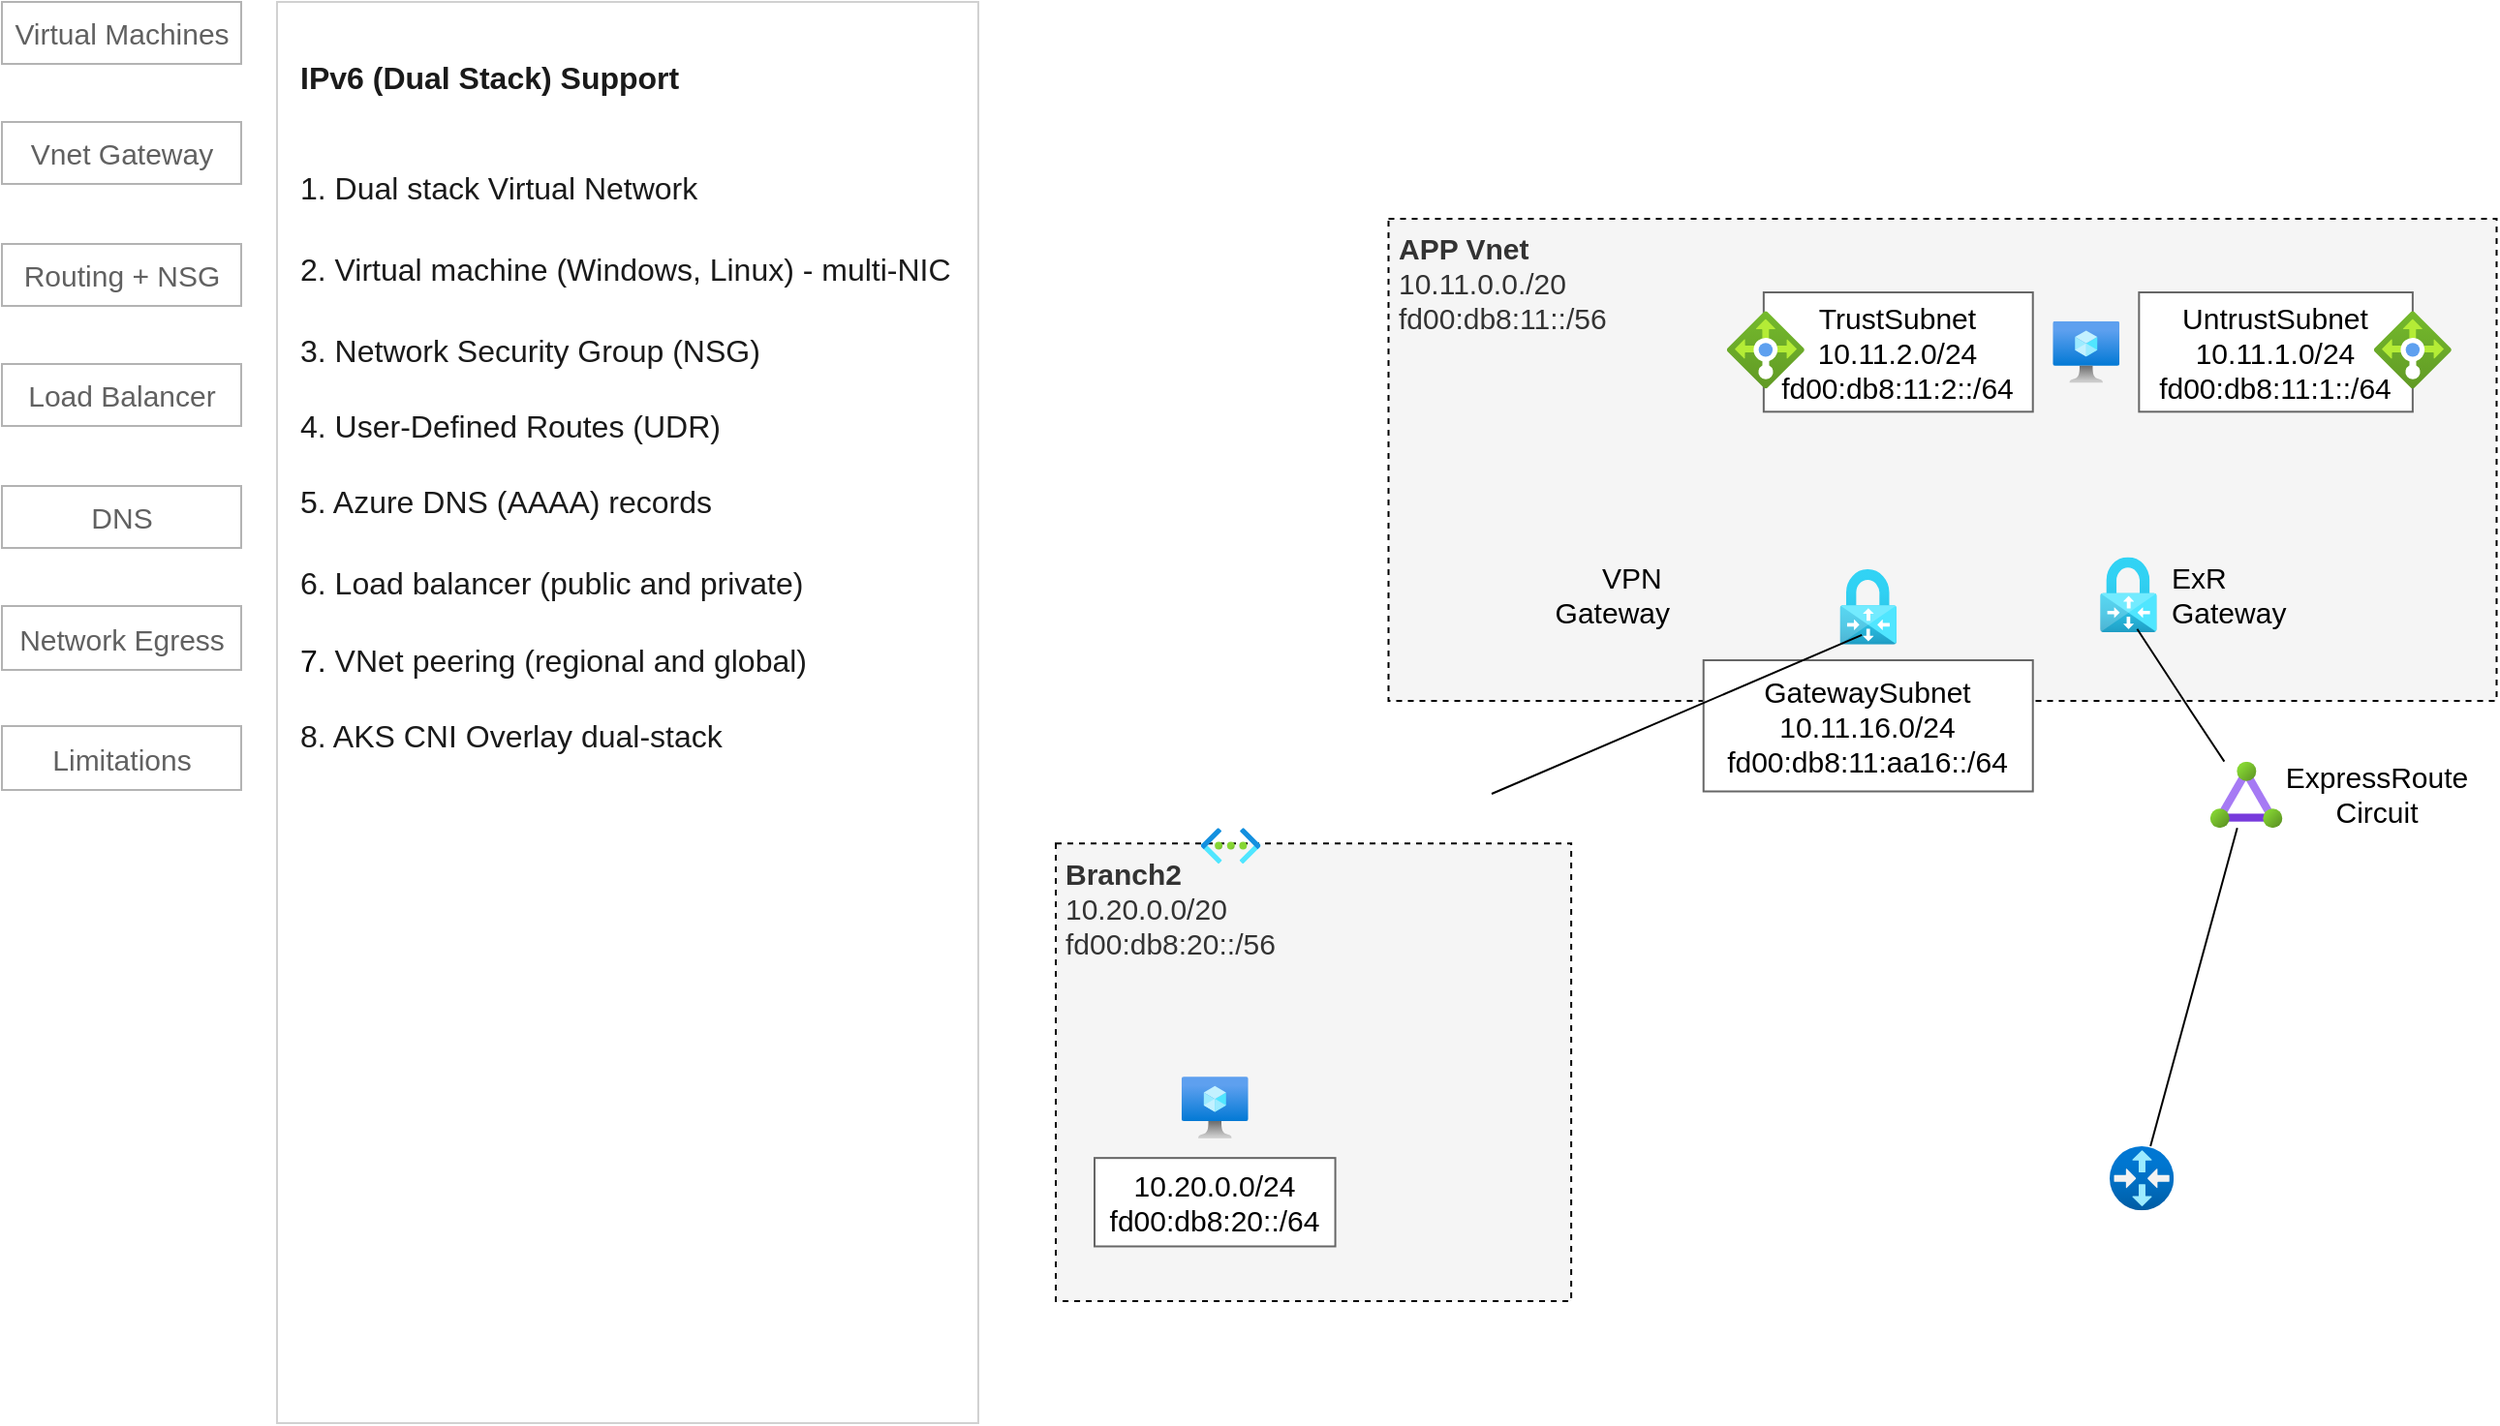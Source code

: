 <mxfile pages="2">
    <diagram name="Hub and Spoke" id="ErA2VX6huhwrUJsOelp5">
        <mxGraphModel dx="1631" dy="1111" grid="0" gridSize="10" guides="1" tooltips="1" connect="0" arrows="0" fold="1" page="1" pageScale="1" pageWidth="1600" pageHeight="900" math="0" shadow="0">
            <root>
                <mxCell id="bJ2ua2rP26rWkI42sY4k-0"/>
                <mxCell id="bJ2ua2rP26rWkI42sY4k-1" style="" parent="bJ2ua2rP26rWkI42sY4k-0"/>
                <mxCell id="0yRXkISWtA-7Xl8DejMg-0" value="&lt;b&gt;APP Vnet&lt;/b&gt;&lt;br style=&quot;font-size: 15px;&quot;&gt;&lt;div style=&quot;font-size: 15px;&quot;&gt;10.11.0.0./20&lt;/div&gt;&lt;div style=&quot;font-size: 15px;&quot;&gt;fd00:db8:11::/56&lt;/div&gt;" style="rounded=0;whiteSpace=wrap;html=1;dashed=1;align=left;verticalAlign=top;spacingTop=1;spacing=1;spacingLeft=4;spacingBottom=1;spacingRight=1;fillColor=#f5f5f5;fontColor=#333333;strokeColor=#000000;fontSize=15;" parent="bJ2ua2rP26rWkI42sY4k-1" vertex="1">
                    <mxGeometry x="734.75" y="154" width="572" height="249" as="geometry"/>
                </mxCell>
                <mxCell id="0yRXkISWtA-7Xl8DejMg-13" value="" style="image;aspect=fixed;html=1;points=[];align=center;fontSize=15;image=img/lib/azure2/compute/Virtual_Machine.svg;" parent="bJ2ua2rP26rWkI42sY4k-1" vertex="1">
                    <mxGeometry x="1077.641" y="206.84" width="34.462" height="31.972" as="geometry"/>
                </mxCell>
                <mxCell id="0yRXkISWtA-7Xl8DejMg-14" value="&lt;div style=&quot;font-size: 15px;&quot;&gt;&lt;div style=&quot;font-size: 15px;&quot;&gt;TrustSubnet&lt;/div&gt;&lt;div style=&quot;font-size: 15px;&quot;&gt;10.11.2.0/24&lt;/div&gt;&lt;div style=&quot;font-size: 15px;&quot;&gt;fd00:db8:11:2::/64&lt;/div&gt;&lt;/div&gt;" style="rounded=0;whiteSpace=wrap;html=1;align=center;fontSize=15;strokeColor=#666666;" parent="bJ2ua2rP26rWkI42sY4k-1" vertex="1">
                    <mxGeometry x="928.43" y="192.0" width="138.93" height="61.66" as="geometry"/>
                </mxCell>
                <mxCell id="IYN8j_Up8_d2DmAhWVAv-0" value="" style="image;aspect=fixed;html=1;points=[];align=center;fontSize=15;image=img/lib/azure2/networking/Virtual_Network_Gateways.svg;" parent="bJ2ua2rP26rWkI42sY4k-1" vertex="1">
                    <mxGeometry x="967.729" y="334.998" width="29.255" height="38.824" as="geometry"/>
                </mxCell>
                <mxCell id="IYN8j_Up8_d2DmAhWVAv-1" value="&lt;div style=&quot;font-size: 15px;&quot;&gt;&lt;div style=&quot;font-size: 15px;&quot;&gt;VPN&amp;nbsp;&lt;/div&gt;&lt;div style=&quot;font-size: 15px;&quot;&gt;Gateway&lt;/div&gt;&lt;/div&gt;" style="rounded=0;whiteSpace=wrap;html=1;align=right;fillColor=none;strokeColor=none;fontSize=15;" parent="bJ2ua2rP26rWkI42sY4k-1" vertex="1">
                    <mxGeometry x="790.754" y="328.403" width="91.35" height="39.395" as="geometry"/>
                </mxCell>
                <mxCell id="IYN8j_Up8_d2DmAhWVAv-2" value="&lt;div style=&quot;font-size: 15px;&quot;&gt;&lt;b style=&quot;font-size: 15px;&quot;&gt;Branch2&lt;/b&gt;&lt;/div&gt;&lt;div style=&quot;font-size: 15px;&quot;&gt;10.20.0.0/20&lt;/div&gt;&lt;div style=&quot;font-size: 15px;&quot;&gt;fd00:db8:20::/56&lt;/div&gt;" style="rounded=0;whiteSpace=wrap;html=1;dashed=1;align=left;verticalAlign=top;spacingTop=1;spacing=1;spacingLeft=4;spacingBottom=1;spacingRight=1;fillColor=#f5f5f5;strokeColor=#000000;fontColor=#333333;fontSize=15;" parent="bJ2ua2rP26rWkI42sY4k-1" vertex="1">
                    <mxGeometry x="563" y="476.59" width="266.06" height="236.41" as="geometry"/>
                </mxCell>
                <mxCell id="IYN8j_Up8_d2DmAhWVAv-3" value="" style="image;aspect=fixed;html=1;points=[];align=center;fontSize=15;image=img/lib/azure2/compute/Virtual_Machine.svg;" parent="bJ2ua2rP26rWkI42sY4k-1" vertex="1">
                    <mxGeometry x="627.907" y="597.005" width="34.462" height="31.972" as="geometry"/>
                </mxCell>
                <mxCell id="IYN8j_Up8_d2DmAhWVAv-4" value="&lt;div style=&quot;font-size: 15px;&quot;&gt;&lt;div style=&quot;font-size: 15px;&quot;&gt;10.20.0.0/24&lt;/div&gt;&lt;div style=&quot;font-size: 15px;&quot;&gt;fd00:db8:20::/64&lt;/div&gt;&lt;/div&gt;" style="rounded=0;whiteSpace=wrap;html=1;align=center;fontSize=15;strokeColor=#666666;" parent="bJ2ua2rP26rWkI42sY4k-1" vertex="1">
                    <mxGeometry x="583" y="639.08" width="124.28" height="45.66" as="geometry"/>
                </mxCell>
                <mxCell id="IYN8j_Up8_d2DmAhWVAv-5" value="" style="image;aspect=fixed;html=1;points=[];align=center;fontSize=15;image=img/lib/azure2/networking/Virtual_Networks.svg;" parent="bJ2ua2rP26rWkI42sY4k-1" vertex="1">
                    <mxGeometry x="637.892" y="468.586" width="30.83" height="18.407" as="geometry"/>
                </mxCell>
                <mxCell id="IYN8j_Up8_d2DmAhWVAv-6" value="" style="image;aspect=fixed;html=1;points=[];align=center;fontSize=15;image=img/lib/azure2/networking/Virtual_Router.svg;" parent="bJ2ua2rP26rWkI42sY4k-1" vertex="1">
                    <mxGeometry x="1107.002" y="633.004" width="33.114" height="33.114" as="geometry"/>
                </mxCell>
                <mxCell id="IYN8j_Up8_d2DmAhWVAv-7" value="" style="image;aspect=fixed;html=1;points=[];align=center;fontSize=15;image=img/lib/azure2/networking/Virtual_Network_Gateways.svg;" parent="bJ2ua2rP26rWkI42sY4k-1" vertex="1">
                    <mxGeometry x="1102.074" y="328.688" width="29.255" height="38.824" as="geometry"/>
                </mxCell>
                <mxCell id="IYN8j_Up8_d2DmAhWVAv-8" value="&lt;div style=&quot;font-size: 15px;&quot;&gt;&lt;div style=&quot;font-size: 15px;&quot;&gt;ExR&amp;nbsp;&lt;/div&gt;&lt;div style=&quot;font-size: 15px;&quot;&gt;Gateway&lt;/div&gt;&lt;/div&gt;" style="rounded=0;whiteSpace=wrap;html=1;align=left;fillColor=none;strokeColor=none;fontSize=15;" parent="bJ2ua2rP26rWkI42sY4k-1" vertex="1">
                    <mxGeometry x="1136.749" y="328.403" width="91.35" height="39.395" as="geometry"/>
                </mxCell>
                <mxCell id="IYN8j_Up8_d2DmAhWVAv-9" value="" style="image;aspect=fixed;html=1;points=[];align=center;fontSize=15;image=img/lib/azure2/networking/ExpressRoute_Circuits.svg;" parent="bJ2ua2rP26rWkI42sY4k-1" vertex="1">
                    <mxGeometry x="1158.796" y="434.333" width="37.465" height="34.256" as="geometry"/>
                </mxCell>
                <mxCell id="IYN8j_Up8_d2DmAhWVAv-11" value="" style="endArrow=none;html=1;rounded=0;fontSize=15;entryX=0.654;entryY=0.957;entryDx=0;entryDy=0;entryPerimeter=0;" parent="bJ2ua2rP26rWkI42sY4k-1" source="IYN8j_Up8_d2DmAhWVAv-9" target="IYN8j_Up8_d2DmAhWVAv-7" edge="1">
                    <mxGeometry width="50" height="50" relative="1" as="geometry">
                        <mxPoint x="1195.22" y="449.422" as="sourcePoint"/>
                        <mxPoint x="1147.328" y="400.149" as="targetPoint"/>
                        <Array as="points">
                            <mxPoint x="1148.75" y="408"/>
                        </Array>
                    </mxGeometry>
                </mxCell>
                <mxCell id="IYN8j_Up8_d2DmAhWVAv-12" value="" style="endArrow=none;html=1;rounded=0;fontSize=15;" parent="bJ2ua2rP26rWkI42sY4k-1" source="IYN8j_Up8_d2DmAhWVAv-6" target="IYN8j_Up8_d2DmAhWVAv-9" edge="1">
                    <mxGeometry width="50" height="50" relative="1" as="geometry">
                        <mxPoint x="1320.733" y="475.167" as="sourcePoint"/>
                        <mxPoint x="1300.179" y="430.634" as="targetPoint"/>
                    </mxGeometry>
                </mxCell>
                <mxCell id="GBAD5B3DZu4UUgKBy1_D-1" value="&lt;div style=&quot;font-size: 15px;&quot;&gt;&lt;div style=&quot;font-size: 15px;&quot;&gt;GatewaySubnet&lt;/div&gt;&lt;div style=&quot;font-size: 15px;&quot;&gt;10.11.16.0/24&lt;/div&gt;&lt;div style=&quot;font-size: 15px;&quot;&gt;fd00:db8:11:aa16::/64&lt;/div&gt;&lt;/div&gt;" style="rounded=0;whiteSpace=wrap;html=1;align=center;fontSize=15;strokeColor=#666666;" parent="bJ2ua2rP26rWkI42sY4k-1" vertex="1">
                    <mxGeometry x="897.36" y="382" width="170" height="67.75" as="geometry"/>
                </mxCell>
                <UserObject label="&lt;p style=&quot;line-height: 200%;&quot;&gt;&lt;font color=&quot;#1a1a1a&quot;&gt;&lt;span style=&quot;font-size: 16px;&quot;&gt;&lt;b&gt;IPv6 (Dual Stack) Support&lt;/b&gt;&lt;/span&gt;&lt;/font&gt;&lt;br&gt;&lt;/p&gt;&lt;div&gt;&lt;span style=&quot;font-size: 16px; color: rgb(26, 26, 26); background-color: initial;&quot;&gt;&lt;br&gt;&lt;/span&gt;&lt;/div&gt;&lt;div&gt;&lt;span style=&quot;font-size: 16px; color: rgb(26, 26, 26); background-color: initial;&quot;&gt;1.&amp;nbsp;Dual stack Virtual Network&lt;/span&gt;&lt;/div&gt;&lt;div&gt;&lt;span style=&quot;font-size: 16px; color: rgb(26, 26, 26); background-color: initial;&quot;&gt;&lt;br&gt;&lt;/span&gt;&lt;/div&gt;&lt;div&gt;&lt;div style=&quot;line-height: 26.6px;&quot;&gt;&lt;span style=&quot;font-size: 16px; color: rgb(26, 26, 26); background-color: initial;&quot;&gt;2. Virtual machine (Windows, Linux) - multi-NIC&lt;/span&gt;&lt;/div&gt;&lt;/div&gt;&lt;div&gt;&lt;span style=&quot;font-size: 16px; color: rgb(26, 26, 26); background-color: initial;&quot;&gt;&lt;br&gt;&lt;/span&gt;&lt;/div&gt;&lt;div&gt;&lt;span style=&quot;font-size: 16px; color: rgb(26, 26, 26); background-color: initial;&quot;&gt;3. Network Security Group (NSG)&lt;/span&gt;&lt;/div&gt;&lt;div&gt;&lt;span style=&quot;font-size: 16px; color: rgb(26, 26, 26); background-color: initial;&quot;&gt;&lt;br&gt;&lt;/span&gt;&lt;/div&gt;&lt;div&gt;&lt;span style=&quot;font-size: 16px; color: rgb(26, 26, 26); background-color: initial;&quot;&gt;4. User-Defined Routes (UDR)&lt;/span&gt;&lt;/div&gt;&lt;div&gt;&lt;span style=&quot;font-size: 16px; color: rgb(26, 26, 26); background-color: initial;&quot;&gt;&lt;br&gt;&lt;/span&gt;&lt;/div&gt;&lt;div style=&quot;line-height: 160%;&quot;&gt;&lt;span style=&quot;font-size: 16px; color: rgb(26, 26, 26); background-color: initial;&quot;&gt;5. Azure DNS (AAAA) records&lt;/span&gt;&lt;/div&gt;&lt;div&gt;&lt;span style=&quot;font-size: 16px; color: rgb(26, 26, 26); background-color: initial;&quot;&gt;&lt;br&gt;&lt;/span&gt;&lt;/div&gt;&lt;div style=&quot;line-height: 160%;&quot;&gt;&lt;font color=&quot;#1a1a1a&quot;&gt;&lt;span style=&quot;font-size: 16px;&quot;&gt;6. Load balancer (public and private)&lt;/span&gt;&lt;/font&gt;&lt;/div&gt;&lt;div&gt;&lt;span style=&quot;font-size: 16px; color: rgb(26, 26, 26); background-color: initial;&quot;&gt;&lt;br&gt;&lt;/span&gt;&lt;/div&gt;&lt;div&gt;&lt;span style=&quot;font-size: 16px; background-color: initial;&quot;&gt;7. &lt;font color=&quot;#1a1a1a&quot;&gt;VNet peering (regional and global)&lt;/font&gt;&lt;/span&gt;&lt;/div&gt;&lt;div&gt;&lt;span style=&quot;font-size: 16px; background-color: initial;&quot;&gt;&lt;font color=&quot;#1a1a1a&quot;&gt;&lt;br&gt;&lt;/font&gt;&lt;/span&gt;&lt;/div&gt;&lt;div&gt;&lt;span style=&quot;font-size: 16px; background-color: initial;&quot;&gt;&lt;font color=&quot;#1a1a1a&quot;&gt;8. AKS CNI Overlay dual-stack&lt;/font&gt;&lt;/span&gt;&lt;/div&gt;&lt;p&gt;&lt;/p&gt;" id="EcYpv5kJXtkifqaUbWwn-1">
                    <mxCell style="rounded=1;whiteSpace=wrap;html=1;fontStyle=0;align=left;arcSize=0;verticalAlign=top;spacingLeft=10;spacingTop=5;strokeColor=#d1d1d1;fillColor=default;strokeWidth=1;fontSize=14;" parent="bJ2ua2rP26rWkI42sY4k-1" vertex="1">
                        <mxGeometry x="161" y="42" width="362" height="734" as="geometry"/>
                    </mxCell>
                </UserObject>
                <mxCell id="0yRXkISWtA-7Xl8DejMg-16" value="&lt;div style=&quot;font-size: 15px;&quot;&gt;&lt;div style=&quot;font-size: 15px;&quot;&gt;UntrustSubnet&lt;/div&gt;&lt;div style=&quot;font-size: 15px;&quot;&gt;10.11.1.0/24&lt;/div&gt;&lt;div style=&quot;font-size: 15px;&quot;&gt;fd00:db8:11:1::/64&lt;/div&gt;&lt;/div&gt;" style="rounded=0;whiteSpace=wrap;html=1;align=center;fontSize=15;strokeColor=#666666;" parent="bJ2ua2rP26rWkI42sY4k-1" vertex="1">
                    <mxGeometry x="1122.17" y="192.0" width="141.26" height="61.66" as="geometry"/>
                </mxCell>
                <UserObject label="Virtual Machines" link="data:action/json,{&quot;actions&quot;:[{&quot;toggle&quot;: {&quot;cells&quot;: [&quot;4dqZTrc1SoPVpxpCQpWB-0&quot;]}}]}" id="IJefrolB8mNHMplXJWJt-0">
                    <mxCell style="rounded=1;whiteSpace=wrap;html=1;fontStyle=0;strokeColor=#b3b3b3;arcSize=0;fontColor=#616161;fontSize=15;flipV=1;flipH=1;" parent="bJ2ua2rP26rWkI42sY4k-1" vertex="1">
                        <mxGeometry x="19" y="42" width="123.5" height="32" as="geometry"/>
                    </mxCell>
                </UserObject>
                <UserObject label="Vnet Gateway" link="data:action/json,{&quot;actions&quot;:[{&quot;toggle&quot;: {&quot;cells&quot;: [&quot;TxWsSp8CMvpaBGWYidcT-0&quot;]}}]}" id="IJefrolB8mNHMplXJWJt-1">
                    <mxCell style="rounded=1;whiteSpace=wrap;html=1;fontStyle=0;strokeColor=#b3b3b3;arcSize=0;fontColor=#616161;fontSize=15;align=center;verticalAlign=middle;fontFamily=Helvetica;fillColor=default;flipV=1;flipH=1;" parent="bJ2ua2rP26rWkI42sY4k-1" vertex="1">
                        <mxGeometry x="19" y="104" width="123.5" height="32" as="geometry"/>
                    </mxCell>
                </UserObject>
                <UserObject label="Routing + NSG" link="data:action/json,{&quot;actions&quot;:[{&quot;toggle&quot;: {&quot;cells&quot;: [&quot;7-8NA--VRh3qNjhgh93t-1&quot;]}}]}" id="IJefrolB8mNHMplXJWJt-3">
                    <mxCell style="rounded=1;whiteSpace=wrap;html=1;fontStyle=0;strokeColor=#b3b3b3;arcSize=0;fontColor=#616161;fontSize=15;flipV=1;flipH=1;" parent="bJ2ua2rP26rWkI42sY4k-1" vertex="1">
                        <mxGeometry x="19" y="167" width="123.5" height="32" as="geometry"/>
                    </mxCell>
                </UserObject>
                <UserObject label="Load Balancer" link="data:action/json,{&quot;actions&quot;:[{&quot;toggle&quot;: {&quot;cells&quot;: [&quot;mJIhDMjIjZcE_hauMBUq-0&quot;]}}]}" id="IJefrolB8mNHMplXJWJt-4">
                    <mxCell style="rounded=1;whiteSpace=wrap;html=1;fontStyle=0;strokeColor=#b3b3b3;arcSize=0;fontColor=#616161;fontSize=15;flipV=1;flipH=1;" parent="bJ2ua2rP26rWkI42sY4k-1" vertex="1">
                        <mxGeometry x="19" y="229" width="123.5" height="32" as="geometry"/>
                    </mxCell>
                </UserObject>
                <UserObject label="Limitations" link="data:action/json,{&quot;actions&quot;:[{&quot;toggle&quot;: {&quot;cells&quot;: [&quot;TxWsSp8CMvpaBGWYidcT-56&quot;]}}]}" id="EcYpv5kJXtkifqaUbWwn-35">
                    <mxCell style="rounded=1;whiteSpace=wrap;html=1;fontStyle=0;strokeColor=#b3b3b3;arcSize=0;fontSize=15;fillColor=default;align=center;verticalAlign=middle;fontFamily=Helvetica;fontColor=#616161;flipV=1;flipH=1;" parent="bJ2ua2rP26rWkI42sY4k-1" vertex="1">
                        <mxGeometry x="19" y="416" width="123.5" height="33" as="geometry"/>
                    </mxCell>
                </UserObject>
                <UserObject label="DNS" link="data:action/json,{&quot;actions&quot;:[{&quot;toggle&quot;:{&quot;cells&quot;:[&quot;EcYpv5kJXtkifqaUbWwn-33&quot;]}}]}" id="nB-6X9JxhL7OyfDC8RNj-0">
                    <mxCell style="rounded=1;whiteSpace=wrap;html=1;fontStyle=0;strokeColor=#b3b3b3;arcSize=0;fontColor=#616161;fontSize=15;flipV=1;flipH=1;" parent="bJ2ua2rP26rWkI42sY4k-1" vertex="1">
                        <mxGeometry x="19" y="292" width="123.5" height="32" as="geometry"/>
                    </mxCell>
                </UserObject>
                <mxCell id="EcYpv5kJXtkifqaUbWwn-43" value="" style="endArrow=none;html=1;rounded=0;fontSize=15;entryX=0.389;entryY=0.875;entryDx=0;entryDy=0;entryPerimeter=0;" parent="bJ2ua2rP26rWkI42sY4k-1" target="IYN8j_Up8_d2DmAhWVAv-0" edge="1">
                    <mxGeometry width="50" height="50" relative="1" as="geometry">
                        <mxPoint x="788" y="451" as="sourcePoint"/>
                        <mxPoint x="966.29" y="428.16" as="targetPoint"/>
                    </mxGeometry>
                </mxCell>
                <mxCell id="EcYpv5kJXtkifqaUbWwn-32" value="&lt;div style=&quot;font-size: 15px;&quot;&gt;&lt;div style=&quot;font-size: 15px;&quot;&gt;ExpressRoute C&lt;span style=&quot;background-color: initial;&quot;&gt;ircuit&lt;/span&gt;&lt;/div&gt;&lt;/div&gt;" style="rounded=0;whiteSpace=wrap;html=1;align=center;fillColor=none;strokeColor=none;fontSize=15;" parent="bJ2ua2rP26rWkI42sY4k-1" vertex="1">
                    <mxGeometry x="1206.75" y="431.766" width="76" height="39.39" as="geometry"/>
                </mxCell>
                <UserObject label="Network Egress" link="data:action/json,{&quot;actions&quot;:[{&quot;toggle&quot;:{&quot;cells&quot;:[&quot;EcYpv5kJXtkifqaUbWwn-31&quot;]}}]}" id="SP6P7kpSR7Q2aPnXeVnb-4">
                    <mxCell style="rounded=1;whiteSpace=wrap;html=1;fontStyle=0;strokeColor=#b3b3b3;arcSize=0;fontSize=15;fillColor=default;align=center;verticalAlign=middle;fontFamily=Helvetica;fontColor=#616161;flipV=1;flipH=1;" parent="bJ2ua2rP26rWkI42sY4k-1" vertex="1">
                        <mxGeometry x="19" y="354" width="123.5" height="33" as="geometry"/>
                    </mxCell>
                </UserObject>
                <mxCell id="EzRBEl8uBjMTjhNUBAp0-6" value="" style="endArrow=classic;startArrow=classic;html=1;rounded=0;entryX=0.191;entryY=-0.041;entryDx=0;entryDy=0;fontSize=15;exitX=0.75;exitY=1;exitDx=0;exitDy=0;strokeWidth=5;strokeColor=#FF8000;entryPerimeter=0;" parent="bJ2ua2rP26rWkI42sY4k-1" source="EcYpv5kJXtkifqaUbWwn-22" target="EcYpv5kJXtkifqaUbWwn-25" edge="1">
                    <mxGeometry width="50" height="50" relative="1" as="geometry">
                        <mxPoint x="843" y="241" as="sourcePoint"/>
                        <mxPoint x="948" y="240" as="targetPoint"/>
                    </mxGeometry>
                </mxCell>
                <mxCell id="EcYpv5kJXtkifqaUbWwn-85" value="" style="endArrow=classic;html=1;rounded=0;strokeWidth=6;fillColor=#f8cecc;strokeColor=#006600;entryX=0.023;entryY=0.626;entryDx=0;entryDy=0;entryPerimeter=0;exitX=0.778;exitY=0.109;exitDx=0;exitDy=0;exitPerimeter=0;" parent="bJ2ua2rP26rWkI42sY4k-1" source="0yRXkISWtA-7Xl8DejMg-9" target="u5yaHZLS7aTjfBpLh_kH-13" edge="1">
                    <mxGeometry width="50" height="50" relative="1" as="geometry">
                        <mxPoint x="1484" y="126" as="sourcePoint"/>
                        <mxPoint x="1368" y="43" as="targetPoint"/>
                        <Array as="points"/>
                    </mxGeometry>
                </mxCell>
                <mxCell id="2GLu6VrFUA-j1vRLhtvP-0" value="" style="image;aspect=fixed;html=1;points=[];align=center;fontSize=15;image=img/lib/azure2/networking/Load_Balancers.svg;" parent="bJ2ua2rP26rWkI42sY4k-1" vertex="1">
                    <mxGeometry x="909.429" y="201.701" width="39.965" height="39.965" as="geometry"/>
                </mxCell>
                <mxCell id="0yRXkISWtA-7Xl8DejMg-30" value="" style="image;aspect=fixed;html=1;points=[];align=center;fontSize=15;image=img/lib/azure2/networking/Load_Balancers.svg;" parent="bJ2ua2rP26rWkI42sY4k-1" vertex="1">
                    <mxGeometry x="1243.429" y="201.701" width="39.965" height="39.965" as="geometry"/>
                </mxCell>
                <mxCell id="TxWsSp8CMvpaBGWYidcT-56" value="Limitations" style="" parent="bJ2ua2rP26rWkI42sY4k-0" visible="0"/>
                <mxCell id="EcYpv5kJXtkifqaUbWwn-10" value="&lt;p style=&quot;line-height: 28px;&quot;&gt;&lt;font color=&quot;#1a1a1a&quot;&gt;&lt;span style=&quot;font-size: 16px;&quot;&gt;&lt;b&gt;General Limitations&lt;/b&gt;&lt;/span&gt;&lt;/font&gt;&lt;/p&gt;&lt;div&gt;&lt;span style=&quot;font-size: 16px; color: rgb(26, 26, 26); background-color: initial;&quot;&gt;&lt;br&gt;&lt;/span&gt;&lt;/div&gt;&lt;div&gt;&lt;br&gt;&lt;/div&gt;&lt;div&gt;&lt;span style=&quot;font-size: 16px; color: rgb(26, 26, 26); background-color: initial;&quot;&gt;1.&amp;nbsp;&lt;/span&gt;&lt;span style=&quot;background-color: initial; font-size: 16px;&quot;&gt;&lt;font color=&quot;#1a1a1a&quot;&gt;App Gateway IPv6 is public preview&lt;/font&gt;&lt;/span&gt;&lt;/div&gt;&lt;div&gt;&lt;span style=&quot;font-size: 16px; color: rgb(26, 26, 26); background-color: initial;&quot;&gt;&lt;br&gt;&lt;/span&gt;&lt;/div&gt;&lt;div&gt;&lt;span style=&quot;font-size: 16px; color: rgb(26, 26, 26); background-color: initial;&quot;&gt;2. Always dual-stack, no&amp;nbsp;&lt;/span&gt;&lt;span style=&quot;background-color: initial; font-size: 16px;&quot;&gt;&lt;font color=&quot;#1a1a1a&quot;&gt;IPv6-only&lt;/font&gt;&lt;/span&gt;&lt;/div&gt;&lt;div&gt;&lt;br&gt;&lt;/div&gt;&lt;div&gt;&lt;span style=&quot;font-size: 16px; color: rgb(26, 26, 26); background-color: initial;&quot;&gt;3. IPv6 not supported on Bastion&lt;/span&gt;&lt;/div&gt;&lt;p&gt;&lt;/p&gt;" style="rounded=1;whiteSpace=wrap;html=1;fontStyle=0;align=left;arcSize=0;verticalAlign=top;spacingLeft=10;spacingTop=5;strokeColor=#d1d1d1;fillColor=default;strokeWidth=1;fontSize=14;" parent="TxWsSp8CMvpaBGWYidcT-56" vertex="1">
                    <mxGeometry x="161" y="40" width="362" height="734" as="geometry"/>
                </mxCell>
                <mxCell id="EcYpv5kJXtkifqaUbWwn-82" value="Bastion" style="edgeLabel;html=1;align=center;verticalAlign=middle;resizable=0;points=[];fontSize=15;" parent="TxWsSp8CMvpaBGWYidcT-56" connectable="0" vertex="1">
                    <mxGeometry x="0.018" relative="1" as="geometry">
                        <mxPoint x="692" y="324" as="offset"/>
                    </mxGeometry>
                </mxCell>
                <mxCell id="EcYpv5kJXtkifqaUbWwn-66" value="" style="image;aspect=fixed;html=1;points=[];align=center;fontSize=12;image=img/lib/azure2/networking/Bastions.svg;" parent="TxWsSp8CMvpaBGWYidcT-56" vertex="1">
                    <mxGeometry x="669" y="269" width="37.53" height="44" as="geometry"/>
                </mxCell>
                <mxCell id="EcYpv5kJXtkifqaUbWwn-71" style="edgeStyle=orthogonalEdgeStyle;rounded=0;orthogonalLoop=1;jettySize=auto;html=1;strokeWidth=6;strokeColor=#FF8000;" parent="TxWsSp8CMvpaBGWYidcT-56" source="EcYpv5kJXtkifqaUbWwn-70" target="EcYpv5kJXtkifqaUbWwn-66" edge="1">
                    <mxGeometry relative="1" as="geometry"/>
                </mxCell>
                <mxCell id="EcYpv5kJXtkifqaUbWwn-70" value="&lt;div style=&quot;font-size: 15px;&quot;&gt;&lt;div style=&quot;font-size: 15px;&quot;&gt;IPv6&lt;/div&gt;&lt;/div&gt;" style="rounded=0;whiteSpace=wrap;html=1;align=center;fontSize=15;strokeColor=#FF9933;strokeWidth=6;" parent="TxWsSp8CMvpaBGWYidcT-56" vertex="1">
                    <mxGeometry x="552" y="274.5" width="58" height="33" as="geometry"/>
                </mxCell>
                <mxCell id="EcYpv5kJXtkifqaUbWwn-81" value="" style="endArrow=classic;html=1;rounded=0;strokeWidth=6;exitX=0.37;exitY=-0.035;exitDx=0;exitDy=0;exitPerimeter=0;strokeColor=#FF8000;align=center;verticalAlign=middle;fontFamily=Helvetica;fontSize=11;fontColor=default;labelBackgroundColor=default;" parent="TxWsSp8CMvpaBGWYidcT-56" source="EcYpv5kJXtkifqaUbWwn-66" edge="1">
                    <mxGeometry width="50" height="50" relative="1" as="geometry">
                        <mxPoint x="689.11" y="216.19" as="sourcePoint"/>
                        <mxPoint x="728" y="183" as="targetPoint"/>
                    </mxGeometry>
                </mxCell>
                <mxCell id="EcYpv5kJXtkifqaUbWwn-76" value="&lt;div style=&quot;font-size: 15px;&quot;&gt;&lt;div style=&quot;font-size: 15px;&quot;&gt;&lt;br&gt;&lt;/div&gt;&lt;/div&gt;" style="rounded=0;whiteSpace=wrap;html=1;align=center;fontSize=15;strokeColor=#FF9933;strokeWidth=6;fillColor=none;" parent="TxWsSp8CMvpaBGWYidcT-56" vertex="1">
                    <mxGeometry x="732" y="154" width="115" height="24" as="geometry"/>
                </mxCell>
                <UserObject label="Limitations" link="data:action/json,{&quot;actions&quot;:[{&quot;toggle&quot;:{&quot;cells&quot;:[&quot;TxWsSp8CMvpaBGWYidcT-56&quot;]}}]}" id="SP6P7kpSR7Q2aPnXeVnb-2">
                    <mxCell style="rounded=1;whiteSpace=wrap;html=1;fontStyle=0;strokeColor=#82b366;arcSize=0;fontSize=15;fillColor=#d5e8d4;align=center;verticalAlign=middle;fontFamily=Helvetica;flipV=0;flipH=1;" parent="TxWsSp8CMvpaBGWYidcT-56" vertex="1">
                        <mxGeometry x="19" y="416" width="123.5" height="33" as="geometry"/>
                    </mxCell>
                </UserObject>
                <mxCell id="EcYpv5kJXtkifqaUbWwn-31" value="Network Egress" style="" parent="bJ2ua2rP26rWkI42sY4k-0" visible="0"/>
                <mxCell id="EcYpv5kJXtkifqaUbWwn-58" value="&lt;p style=&quot;line-height: 200%;&quot;&gt;&lt;font color=&quot;#1a1a1a&quot;&gt;&lt;span style=&quot;font-size: 16px;&quot;&gt;&lt;b&gt;Network Egress&lt;/b&gt;&lt;/span&gt;&lt;/font&gt;&lt;/p&gt;&lt;div&gt;&lt;span style=&quot;font-size: 16px; color: rgb(26, 26, 26); background-color: initial;&quot;&gt;&lt;br&gt;&lt;/span&gt;&lt;/div&gt;&lt;div&gt;&lt;div style=&quot;line-height: 16.8px;&quot;&gt;&lt;span style=&quot;background-color: initial; color: rgb(26, 26, 26); font-size: 16px;&quot;&gt;1.&amp;nbsp;&lt;/span&gt;&lt;span style=&quot;background-color: initial; font-size: 16px;&quot;&gt;&lt;font color=&quot;#1a1a1a&quot;&gt;No NAT gateway support for IPv6 yet&lt;/font&gt;&lt;/span&gt;&lt;/div&gt;&lt;div style=&quot;line-height: 16.8px;&quot;&gt;&lt;span style=&quot;background-color: initial; font-size: 16px;&quot;&gt;&lt;font color=&quot;#1a1a1a&quot;&gt;&lt;br&gt;&lt;/font&gt;&lt;/span&gt;&lt;/div&gt;&lt;div style=&quot;line-height: 16.8px;&quot;&gt;&lt;span style=&quot;background-color: initial; font-size: 16px;&quot;&gt;&lt;font color=&quot;#1a1a1a&quot;&gt;2.&amp;nbsp;&lt;/font&gt;&lt;/span&gt;&lt;span style=&quot;background-color: initial; font-size: 16px;&quot;&gt;&lt;font color=&quot;#1a1a1a&quot;&gt;IPv6 Outbound SNAT (public load balancer)&lt;/font&gt;&lt;/span&gt;&lt;/div&gt;&lt;/div&gt;&lt;p&gt;&lt;/p&gt;" style="rounded=1;whiteSpace=wrap;html=1;fontStyle=0;align=left;arcSize=0;verticalAlign=top;spacingLeft=10;spacingTop=5;strokeColor=#d1d1d1;fillColor=default;strokeWidth=1;fontSize=14;" parent="EcYpv5kJXtkifqaUbWwn-31" vertex="1">
                    <mxGeometry x="161" y="42" width="362" height="734" as="geometry"/>
                </mxCell>
                <mxCell id="u5yaHZLS7aTjfBpLh_kH-4" value="Public IP" style="edgeLabel;html=1;align=center;verticalAlign=middle;resizable=0;points=[];fontSize=15;" parent="EcYpv5kJXtkifqaUbWwn-31" connectable="0" vertex="1">
                    <mxGeometry x="0.018" relative="1" as="geometry">
                        <mxPoint x="216" y="22" as="offset"/>
                    </mxGeometry>
                </mxCell>
                <mxCell id="u5yaHZLS7aTjfBpLh_kH-18" value="" style="endArrow=classic;html=1;rounded=0;strokeWidth=6;fillColor=#f8cecc;strokeColor=#006600;exitX=-0.159;exitY=1.256;exitDx=0;exitDy=0;exitPerimeter=0;" parent="EcYpv5kJXtkifqaUbWwn-31" source="u5yaHZLS7aTjfBpLh_kH-22" edge="1">
                    <mxGeometry width="50" height="50" relative="1" as="geometry">
                        <mxPoint x="1297" y="409" as="sourcePoint"/>
                        <mxPoint x="1501" y="378" as="targetPoint"/>
                        <Array as="points"/>
                    </mxGeometry>
                </mxCell>
                <UserObject label="Network Egress" link="data:action/json,{&quot;actions&quot;:[{&quot;toggle&quot;:{&quot;cells&quot;:[&quot;EcYpv5kJXtkifqaUbWwn-31&quot;]}}]}" id="SP6P7kpSR7Q2aPnXeVnb-11">
                    <mxCell style="rounded=1;whiteSpace=wrap;html=1;fontStyle=0;strokeColor=#82b366;arcSize=0;fontSize=15;fillColor=#d5e8d4;align=center;verticalAlign=middle;fontFamily=Helvetica;" parent="EcYpv5kJXtkifqaUbWwn-31" vertex="1">
                        <mxGeometry x="19" y="354" width="123.5" height="33" as="geometry"/>
                    </mxCell>
                </UserObject>
                <mxCell id="u5yaHZLS7aTjfBpLh_kH-15" value="" style="endArrow=classic;html=1;rounded=0;strokeWidth=6;fillColor=#f8cecc;strokeColor=#006600;" parent="EcYpv5kJXtkifqaUbWwn-31" edge="1">
                    <mxGeometry width="50" height="50" relative="1" as="geometry">
                        <mxPoint x="1187" y="195" as="sourcePoint"/>
                        <mxPoint x="1054" y="379.5" as="targetPoint"/>
                        <Array as="points"/>
                    </mxGeometry>
                </mxCell>
                <mxCell id="u5yaHZLS7aTjfBpLh_kH-2" value="" style="image;aspect=fixed;html=1;points=[];align=center;fontSize=12;image=img/lib/azure2/networking/Public_IP_Addresses.svg;" parent="EcYpv5kJXtkifqaUbWwn-31" vertex="1">
                    <mxGeometry x="1203" y="207" width="42.5" height="34" as="geometry"/>
                </mxCell>
                <mxCell id="u5yaHZLS7aTjfBpLh_kH-6" value="&lt;div style=&quot;font-size: 14px;&quot;&gt;&lt;div style=&quot;font-size: 14px;&quot;&gt;Public IP&lt;/div&gt;&lt;/div&gt;" style="rounded=0;whiteSpace=wrap;html=1;align=center;fillColor=none;strokeColor=none;fontSize=14;fontStyle=1" parent="EcYpv5kJXtkifqaUbWwn-31" vertex="1">
                    <mxGeometry x="1244.27" y="210" width="66.73" height="39.39" as="geometry"/>
                </mxCell>
                <mxCell id="u5yaHZLS7aTjfBpLh_kH-7" value="" style="endArrow=classic;html=1;rounded=0;strokeWidth=6;fillColor=#f8cecc;strokeColor=#006600;exitX=0.512;exitY=1.047;exitDx=0;exitDy=0;exitPerimeter=0;" parent="EcYpv5kJXtkifqaUbWwn-31" source="u5yaHZLS7aTjfBpLh_kH-2" edge="1">
                    <mxGeometry width="50" height="50" relative="1" as="geometry">
                        <mxPoint x="1287" y="310.29" as="sourcePoint"/>
                        <mxPoint x="1288" y="291" as="targetPoint"/>
                        <Array as="points"/>
                    </mxGeometry>
                </mxCell>
                <mxCell id="u5yaHZLS7aTjfBpLh_kH-9" value="Internet" style="ellipse;shape=cloud;whiteSpace=wrap;html=1;fillColor=#FFCC99;" parent="EcYpv5kJXtkifqaUbWwn-31" vertex="1">
                    <mxGeometry x="1272" y="283" width="77" height="41" as="geometry"/>
                </mxCell>
                <mxCell id="u5yaHZLS7aTjfBpLh_kH-19" value="Internet" style="ellipse;shape=cloud;whiteSpace=wrap;html=1;fillColor=#FFCC99;" parent="EcYpv5kJXtkifqaUbWwn-31" vertex="1">
                    <mxGeometry x="1512" y="355" width="77" height="41" as="geometry"/>
                </mxCell>
                <mxCell id="u5yaHZLS7aTjfBpLh_kH-10" value="Internet" style="ellipse;shape=cloud;whiteSpace=wrap;html=1;fillColor=#FFCC99;" parent="EcYpv5kJXtkifqaUbWwn-31" vertex="1">
                    <mxGeometry x="1506" y="207" width="77" height="41" as="geometry"/>
                </mxCell>
                <mxCell id="u5yaHZLS7aTjfBpLh_kH-13" value="Internet" style="ellipse;shape=cloud;whiteSpace=wrap;html=1;fillColor=#FFCC99;" parent="EcYpv5kJXtkifqaUbWwn-31" vertex="1">
                    <mxGeometry x="1512" y="28" width="77" height="41" as="geometry"/>
                </mxCell>
                <mxCell id="IJefrolB8mNHMplXJWJt-15" value="" style="endArrow=classic;html=1;rounded=0;strokeWidth=6;fillColor=#f8cecc;strokeColor=#006600;entryX=0.012;entryY=0.137;entryDx=0;entryDy=0;entryPerimeter=0;" parent="EcYpv5kJXtkifqaUbWwn-31" target="0yRXkISWtA-7Xl8DejMg-9" edge="1">
                    <mxGeometry width="50" height="50" relative="1" as="geometry">
                        <mxPoint x="1240" y="118" as="sourcePoint"/>
                        <mxPoint x="1434.51" y="128" as="targetPoint"/>
                        <Array as="points"/>
                    </mxGeometry>
                </mxCell>
                <mxCell id="IJefrolB8mNHMplXJWJt-22" value="&lt;div style=&quot;font-size: 14px;&quot;&gt;&lt;div style=&quot;font-size: 14px;&quot;&gt;IPV4&lt;/div&gt;&lt;div style=&quot;font-size: 14px;&quot;&gt;IPV6&lt;/div&gt;&lt;/div&gt;" style="rounded=0;whiteSpace=wrap;html=1;align=center;fillColor=none;strokeColor=none;fontSize=14;fontStyle=1" parent="EcYpv5kJXtkifqaUbWwn-31" vertex="1">
                    <mxGeometry x="1309" y="58" width="71" height="39.39" as="geometry"/>
                </mxCell>
                <mxCell id="EcYpv5kJXtkifqaUbWwn-84" value="" style="endArrow=classic;html=1;rounded=0;strokeWidth=6;fillColor=#f8cecc;strokeColor=#CC0000;entryX=0.043;entryY=0.56;entryDx=0;entryDy=0;entryPerimeter=0;dashed=1;dashPattern=1 1;align=center;verticalAlign=middle;fontFamily=Helvetica;fontSize=11;fontColor=default;labelBackgroundColor=default;" parent="EcYpv5kJXtkifqaUbWwn-31" edge="1">
                    <mxGeometry width="50" height="50" relative="1" as="geometry">
                        <mxPoint x="1288" y="189.29" as="sourcePoint"/>
                        <mxPoint x="1367.01" y="216.4" as="targetPoint"/>
                        <Array as="points"/>
                    </mxGeometry>
                </mxCell>
                <mxCell id="IJefrolB8mNHMplXJWJt-9" value="" style="image;aspect=fixed;html=1;points=[];align=center;fontSize=12;image=img/lib/azure2/networking/NAT.svg;" parent="EcYpv5kJXtkifqaUbWwn-31" vertex="1">
                    <mxGeometry x="1371.29" y="198" width="40" height="40" as="geometry"/>
                </mxCell>
                <mxCell id="EcYpv5kJXtkifqaUbWwn-86" value="" style="endArrow=classic;html=1;rounded=0;strokeWidth=6;fillColor=#f8cecc;strokeColor=#CC0000;dashed=1;dashPattern=1 1;" parent="EcYpv5kJXtkifqaUbWwn-31" edge="1">
                    <mxGeometry width="50" height="50" relative="1" as="geometry">
                        <mxPoint x="1409" y="225.0" as="sourcePoint"/>
                        <mxPoint x="1505" y="223" as="targetPoint"/>
                        <Array as="points"/>
                    </mxGeometry>
                </mxCell>
                <mxCell id="IJefrolB8mNHMplXJWJt-19" value="&lt;div style=&quot;font-size: 14px;&quot;&gt;&lt;div style=&quot;font-size: 14px;&quot;&gt;IPV4&lt;/div&gt;&lt;/div&gt;" style="rounded=0;whiteSpace=wrap;html=1;align=center;fillColor=none;strokeColor=none;fontSize=14;fontStyle=1" parent="EcYpv5kJXtkifqaUbWwn-31" vertex="1">
                    <mxGeometry x="1407" y="224" width="71" height="39.39" as="geometry"/>
                </mxCell>
                <mxCell id="u5yaHZLS7aTjfBpLh_kH-21" value="&lt;div style=&quot;font-size: 14px;&quot;&gt;&lt;div style=&quot;font-size: 14px;&quot;&gt;&lt;span style=&quot;&quot;&gt;&lt;b&gt;NAT Gateway&lt;/b&gt;&lt;/span&gt;&lt;/div&gt;&lt;/div&gt;" style="rounded=0;whiteSpace=wrap;html=1;align=center;fillColor=none;strokeColor=none;fontSize=14;fontStyle=0" parent="EcYpv5kJXtkifqaUbWwn-31" vertex="1">
                    <mxGeometry x="1355.79" y="238.6" width="71" height="39.39" as="geometry"/>
                </mxCell>
                <mxCell id="u5yaHZLS7aTjfBpLh_kH-22" value="&lt;div style=&quot;font-size: 14px;&quot;&gt;&lt;div style=&quot;font-size: 14px;&quot;&gt;IPV4&lt;/div&gt;&lt;div style=&quot;font-size: 14px;&quot;&gt;IPV6&lt;/div&gt;&lt;/div&gt;" style="rounded=0;whiteSpace=wrap;html=1;align=center;fillColor=none;strokeColor=none;fontSize=14;fontStyle=1" parent="EcYpv5kJXtkifqaUbWwn-31" vertex="1">
                    <mxGeometry x="1309" y="358" width="71" height="39.39" as="geometry"/>
                </mxCell>
                <mxCell id="0yRXkISWtA-7Xl8DejMg-9" value="" style="image;aspect=fixed;html=1;points=[];align=center;fontSize=15;image=img/lib/azure2/networking/Load_Balancers.svg;" parent="EcYpv5kJXtkifqaUbWwn-31" vertex="1">
                    <mxGeometry x="1331.326" y="97.236" width="39.965" height="39.965" as="geometry"/>
                </mxCell>
                <mxCell id="u5yaHZLS7aTjfBpLh_kH-20" value="" style="rounded=0;whiteSpace=wrap;html=1;strokeWidth=6;strokeColor=#FF9933;fillColor=none;" parent="EcYpv5kJXtkifqaUbWwn-31" vertex="1">
                    <mxGeometry x="1164.61" y="154.49" width="119.39" height="43.51" as="geometry"/>
                </mxCell>
                <mxCell id="EcYpv5kJXtkifqaUbWwn-33" value="DNS" style="" parent="bJ2ua2rP26rWkI42sY4k-0" visible="0"/>
                <mxCell id="EcYpv5kJXtkifqaUbWwn-56" value="&lt;p style=&quot;line-height: 200%;&quot;&gt;&lt;font color=&quot;#1a1a1a&quot;&gt;&lt;span style=&quot;font-size: 16px;&quot;&gt;&lt;b&gt;DNS&lt;/b&gt;&lt;/span&gt;&lt;/font&gt;&lt;/p&gt;&lt;div&gt;&lt;br&gt;&lt;/div&gt;&lt;div&gt;&lt;span style=&quot;font-size: 16px; color: rgb(26, 26, 26); background-color: initial;&quot;&gt;&lt;br&gt;&lt;/span&gt;&lt;/div&gt;&lt;div style=&quot;line-height: 120%;&quot;&gt;&lt;span style=&quot;font-size: 16px; color: rgb(26, 26, 26); background-color: initial;&quot;&gt;1. Azure DNS (AAAA) records&lt;/span&gt;&lt;/div&gt;&lt;div style=&quot;line-height: 120%;&quot;&gt;&lt;span style=&quot;font-size: 16px; color: rgb(26, 26, 26); background-color: initial;&quot;&gt;&lt;br&gt;&lt;/span&gt;&lt;/div&gt;&lt;div style=&quot;line-height: 120%;&quot;&gt;&lt;font color=&quot;#1a1a1a&quot;&gt;&lt;span style=&quot;font-size: 16px;&quot;&gt;2. IPv6 auto-registration&lt;/span&gt;&lt;/font&gt;&lt;/div&gt;&lt;div style=&quot;line-height: 120%;&quot;&gt;&lt;font color=&quot;#1a1a1a&quot;&gt;&lt;span style=&quot;font-size: 16px;&quot;&gt;&lt;br&gt;&lt;/span&gt;&lt;/font&gt;&lt;/div&gt;&lt;div style=&quot;line-height: 120%;&quot;&gt;&lt;div&gt;&lt;span style=&quot;font-size: 16px; color: rgb(26, 26, 26); background-color: initial;&quot;&gt;3. DNS Private Resolver only supports IPv4&lt;/span&gt;&lt;/div&gt;&lt;div&gt;&lt;br&gt;&lt;/div&gt;&lt;div&gt;&lt;span style=&quot;font-size: 16px; color: rgb(26, 26, 26); background-color: initial;&quot;&gt;&lt;br&gt;&lt;/span&gt;&lt;/div&gt;&lt;/div&gt;&lt;p&gt;&lt;/p&gt;" style="rounded=1;whiteSpace=wrap;html=1;fontStyle=0;align=left;arcSize=0;verticalAlign=top;spacingLeft=10;spacingTop=5;strokeColor=#d1d1d1;fillColor=default;strokeWidth=1;fontSize=14;" parent="EcYpv5kJXtkifqaUbWwn-33" vertex="1">
                    <mxGeometry x="161" y="42" width="362" height="734" as="geometry"/>
                </mxCell>
                <UserObject label="DNS" link="data:action/json,{&quot;actions&quot;:[{&quot;toggle&quot;:{&quot;cells&quot;:[&quot;EcYpv5kJXtkifqaUbWwn-33&quot;]}}]}" id="SP6P7kpSR7Q2aPnXeVnb-10">
                    <mxCell style="rounded=1;whiteSpace=wrap;html=1;fontStyle=0;strokeColor=#82b366;arcSize=0;fontSize=15;fillColor=#d5e8d4;" parent="EcYpv5kJXtkifqaUbWwn-33" vertex="1">
                        <mxGeometry x="19" y="292" width="123.5" height="32" as="geometry"/>
                    </mxCell>
                </UserObject>
                <mxCell id="3dLLBou3huh4T94Coefv-16" value="&lt;div style=&quot;font-size: 15px;&quot;&gt;&lt;div style=&quot;font-size: 15px;&quot;&gt;Vnet Link&amp;nbsp;&lt;/div&gt;&lt;div style=&quot;font-size: 15px;&quot;&gt;Auto-registration&lt;/div&gt;&lt;/div&gt;" style="rounded=0;whiteSpace=wrap;html=1;align=center;fillColor=default;strokeColor=#FF9933;fontSize=15;rotation=5;strokeWidth=6;verticalAlign=middle;fontFamily=Helvetica;fontColor=#1A1A1A;fontStyle=1" parent="EcYpv5kJXtkifqaUbWwn-33" vertex="1">
                    <mxGeometry x="1133" y="270.57" width="144" height="39.39" as="geometry"/>
                </mxCell>
                <mxCell id="0yRXkISWtA-7Xl8DejMg-45" style="edgeStyle=none;rounded=0;orthogonalLoop=1;jettySize=auto;html=1;exitX=0.5;exitY=1;exitDx=0;exitDy=0;fontSize=15;" parent="EcYpv5kJXtkifqaUbWwn-33" edge="1">
                    <mxGeometry relative="1" as="geometry">
                        <mxPoint x="1377.567" y="261.0" as="sourcePoint"/>
                        <mxPoint x="1377.567" y="261.0" as="targetPoint"/>
                    </mxGeometry>
                </mxCell>
                <mxCell id="0yRXkISWtA-7Xl8DejMg-46" value="" style="image;aspect=fixed;html=1;points=[];align=center;fontSize=15;image=img/lib/azure2/networking/DNS_Zones.svg;" parent="EcYpv5kJXtkifqaUbWwn-33" vertex="1">
                    <mxGeometry x="1396.005" y="262.996" width="39.965" height="39.965" as="geometry"/>
                </mxCell>
                <mxCell id="0yRXkISWtA-7Xl8DejMg-18" value="" style="image;aspect=fixed;html=1;points=[];align=center;fontSize=15;image=img/lib/azure2/networking/DNS_Private_Resolver.svg;" parent="EcYpv5kJXtkifqaUbWwn-33" vertex="1">
                    <mxGeometry x="1351.061" y="364.998" width="47.879" height="42.249" as="geometry"/>
                </mxCell>
                <mxCell id="0yRXkISWtA-7Xl8DejMg-19" value="&lt;div style=&quot;font-size: 15px;&quot;&gt;&lt;div style=&quot;font-size: 15px;&quot;&gt;DNS Resolver&lt;/div&gt;&lt;div style=&quot;font-size: 15px;&quot;&gt;Inbound&lt;/div&gt;&lt;div style=&quot;font-size: 15px;&quot;&gt;10.11.8.4&lt;/div&gt;&lt;/div&gt;" style="rounded=0;whiteSpace=wrap;html=1;align=center;fillColor=none;strokeColor=none;fontSize=15;" parent="EcYpv5kJXtkifqaUbWwn-33" vertex="1">
                    <mxGeometry x="1323.0" y="419.01" width="104" height="39.39" as="geometry"/>
                </mxCell>
                <mxCell id="3dLLBou3huh4T94Coefv-3" value="&lt;div style=&quot;font-size: 15px;&quot;&gt;&lt;div style=&quot;font-size: 15px;&quot;&gt;&lt;b&gt;&lt;font color=&quot;#1a1a1a&quot;&gt;AAA Records&lt;/font&gt;&lt;/b&gt;&lt;/div&gt;&lt;/div&gt;" style="rounded=0;whiteSpace=wrap;html=1;align=center;fontSize=15;strokeColor=#FF9933;strokeWidth=6;fontColor=#CC6600;" parent="EcYpv5kJXtkifqaUbWwn-33" vertex="1">
                    <mxGeometry x="1446" y="273" width="109" height="33" as="geometry"/>
                </mxCell>
                <mxCell id="3dLLBou3huh4T94Coefv-1" value="&lt;div style=&quot;font-size: 15px;&quot;&gt;&lt;div style=&quot;font-size: 15px;&quot;&gt;Private DNS Zone&lt;/div&gt;&lt;/div&gt;" style="rounded=0;whiteSpace=wrap;html=1;align=center;fillColor=none;strokeColor=none;fontSize=15;" parent="EcYpv5kJXtkifqaUbWwn-33" vertex="1">
                    <mxGeometry x="1428.5" y="237.0" width="144" height="39.39" as="geometry"/>
                </mxCell>
                <mxCell id="3dLLBou3huh4T94Coefv-8" value="" style="endArrow=none;dashed=1;html=1;dashPattern=1 3;strokeWidth=2;rounded=0;entryX=0.514;entryY=0.871;entryDx=0;entryDy=0;entryPerimeter=0;exitX=0.932;exitY=0.016;exitDx=0;exitDy=0;exitPerimeter=0;" parent="EcYpv5kJXtkifqaUbWwn-33" source="0yRXkISWtA-7Xl8DejMg-0" target="0yRXkISWtA-7Xl8DejMg-46" edge="1">
                    <mxGeometry width="50" height="50" relative="1" as="geometry">
                        <mxPoint x="1498" y="390.25" as="sourcePoint"/>
                        <mxPoint x="1548" y="340.25" as="targetPoint"/>
                    </mxGeometry>
                </mxCell>
                <mxCell id="3dLLBou3huh4T94Coefv-15" value="&lt;div style=&quot;font-size: 15px;&quot;&gt;&lt;div style=&quot;font-size: 15px;&quot;&gt;&lt;br&gt;&lt;/div&gt;&lt;/div&gt;" style="rounded=0;whiteSpace=wrap;html=1;align=center;fontSize=15;strokeColor=#FF9933;strokeWidth=6;fontColor=#CC6600;fillColor=none;" parent="EcYpv5kJXtkifqaUbWwn-33" vertex="1">
                    <mxGeometry x="1336" y="446" width="78" height="22" as="geometry"/>
                </mxCell>
                <mxCell id="mJIhDMjIjZcE_hauMBUq-0" value="Load Balancer" style="" parent="bJ2ua2rP26rWkI42sY4k-0" visible="0"/>
                <mxCell id="EcYpv5kJXtkifqaUbWwn-65" value="&lt;p style=&quot;line-height: 200%;&quot;&gt;&lt;font color=&quot;#1a1a1a&quot;&gt;&lt;span style=&quot;font-size: 16px;&quot;&gt;&lt;b&gt;Load Balancer&lt;/b&gt;&lt;/span&gt;&lt;/font&gt;&lt;/p&gt;&lt;div&gt;&lt;span style=&quot;font-size: 16px; color: rgb(26, 26, 26); background-color: initial;&quot;&gt;&lt;br&gt;&lt;/span&gt;&lt;/div&gt;&lt;div&gt;&lt;span style=&quot;font-size: 16px; color: rgb(26, 26, 26); background-color: initial;&quot;&gt;1.&amp;nbsp;&lt;/span&gt;&lt;span style=&quot;color: rgb(26, 26, 26); font-size: 16px; background-color: initial;&quot;&gt;Dual-stack supported on public LB&lt;/span&gt;&lt;/div&gt;&lt;div&gt;&lt;span style=&quot;font-size: 16px; color: rgb(26, 26, 26); background-color: initial;&quot;&gt;&lt;br&gt;&lt;/span&gt;&lt;/div&gt;&lt;div&gt;&lt;div style=&quot;line-height: 26.6px;&quot;&gt;&lt;span style=&quot;font-size: 16px; color: rgb(26, 26, 26); background-color: initial;&quot;&gt;2.&amp;nbsp;&lt;/span&gt;&lt;span style=&quot;color: rgb(26, 26, 26); font-size: 16px; background-color: initial;&quot;&gt;Dual-stack supported on private LB&lt;/span&gt;&lt;/div&gt;&lt;/div&gt;&lt;div&gt;&lt;span style=&quot;font-size: 16px; color: rgb(26, 26, 26); background-color: initial;&quot;&gt;&lt;br&gt;&lt;/span&gt;&lt;/div&gt;&lt;div&gt;&lt;span style=&quot;font-size: 16px; color: rgb(26, 26, 26); background-color: initial;&quot;&gt;3.&amp;nbsp;&lt;/span&gt;&lt;span style=&quot;background-color: initial; font-size: 16px;&quot;&gt;IPv6 health probe -&amp;nbsp;&lt;/span&gt;&lt;span style=&quot;background-color: initial; font-size: 16px;&quot;&gt;fe80::1234:5678:9abc&lt;/span&gt;&lt;/div&gt;&lt;div&gt;&lt;span style=&quot;background-color: initial; font-size: 16px;&quot;&gt;&lt;br&gt;&lt;/span&gt;&lt;/div&gt;&lt;div&gt;&lt;span style=&quot;background-color: initial; font-size: 16px;&quot;&gt;4.&amp;nbsp;&lt;/span&gt;&lt;span style=&quot;font-size: 16px; background-color: initial;&quot;&gt;Multiple IPv6 frontends (public LB)&lt;/span&gt;&lt;/div&gt;&lt;div style=&quot;line-height: 22.4px;&quot;&gt;&lt;span style=&quot;background-color: initial; font-size: 16px;&quot;&gt;&amp;nbsp;&lt;/span&gt;&lt;/div&gt;&lt;div style=&quot;line-height: 22.4px;&quot;&gt;&lt;span style=&quot;background-color: initial; font-size: 16px;&quot;&gt;5.&amp;nbsp;&lt;/span&gt;&lt;span style=&quot;background-color: initial; font-size: 16px;&quot;&gt;Outbound rules for SNAT (public LB)&lt;/span&gt;&lt;/div&gt;&lt;div style=&quot;line-height: 22.4px;&quot;&gt;&lt;span style=&quot;background-color: initial; font-size: 16px;&quot;&gt;&amp;nbsp;&lt;/span&gt;&lt;/div&gt;&lt;div style=&quot;line-height: 22.4px;&quot;&gt;&lt;span style=&quot;background-color: initial; font-size: 16px;&quot;&gt;6. Floating IP for dual-stack (public LB)&lt;/span&gt;&lt;/div&gt;&lt;p&gt;&lt;/p&gt;" style="rounded=1;whiteSpace=wrap;html=1;fontStyle=0;align=left;arcSize=0;verticalAlign=top;spacingLeft=10;spacingTop=5;strokeColor=#d1d1d1;fillColor=default;strokeWidth=1;fontSize=14;" parent="mJIhDMjIjZcE_hauMBUq-0" vertex="1">
                    <mxGeometry x="161" y="41.83" width="362" height="734" as="geometry"/>
                </mxCell>
                <UserObject label="Load Balancer" link="data:action/json,{&quot;actions&quot;:[{&quot;toggle&quot;:{&quot;cells&quot;:[&quot;mJIhDMjIjZcE_hauMBUq-0&quot;]}}]}" id="SP6P7kpSR7Q2aPnXeVnb-8">
                    <mxCell style="rounded=1;whiteSpace=wrap;html=1;fontStyle=0;strokeColor=#82b366;arcSize=0;fontSize=15;fillColor=#d5e8d4;" parent="mJIhDMjIjZcE_hauMBUq-0" vertex="1">
                        <mxGeometry x="19" y="229" width="123.5" height="32" as="geometry"/>
                    </mxCell>
                </UserObject>
                <mxCell id="EcYpv5kJXtkifqaUbWwn-83" value="" style="image;aspect=fixed;html=1;points=[];align=center;fontSize=15;image=img/lib/azure2/networking/Load_Balancers.svg;" parent="mJIhDMjIjZcE_hauMBUq-0" vertex="1">
                    <mxGeometry x="1331.326" y="97.236" width="39.965" height="39.965" as="geometry"/>
                </mxCell>
                <mxCell id="0yRXkISWtA-7Xl8DejMg-10" value="&lt;div style=&quot;font-size: 15px;&quot;&gt;&lt;div style=&quot;font-size: 15px;&quot;&gt;&lt;b style=&quot;font-size: 15px;&quot;&gt;Azure LB&lt;/b&gt;&lt;/div&gt;&lt;div style=&quot;font-size: 15px;&quot;&gt;10.3.5.0/24&lt;/div&gt;&lt;div style=&quot;font-size: 15px;&quot;&gt;&lt;span style=&quot;background-color: rgb(255, 229, 153);&quot;&gt;&lt;b&gt;fd00:db8:3:5::/64&lt;/b&gt;&lt;/span&gt;&lt;/div&gt;&lt;/div&gt;" style="rounded=0;whiteSpace=wrap;html=1;align=center;strokeColor=none;fillColor=none;fontSize=15;" parent="mJIhDMjIjZcE_hauMBUq-0" vertex="1">
                    <mxGeometry x="1293.644" y="137.053" width="115.329" height="51.385" as="geometry"/>
                </mxCell>
                <mxCell id="0yRXkISWtA-7Xl8DejMg-11" value="&lt;div style=&quot;font-size: 15px;&quot;&gt;&lt;div style=&quot;font-size: 15px;&quot;&gt;FrontEnd&lt;/div&gt;&lt;div style=&quot;font-size: 15px;&quot;&gt;4.209.46.22&lt;/div&gt;&lt;div style=&quot;font-size: 15px;&quot;&gt;2603:1020:2:4::26&lt;/div&gt;&lt;/div&gt;" style="rounded=0;whiteSpace=wrap;html=1;align=center;fillColor=#FFE599;strokeColor=#36393d;fontSize=15;" parent="mJIhDMjIjZcE_hauMBUq-0" vertex="1">
                    <mxGeometry x="1374.57" y="68" width="131.32" height="63.62" as="geometry"/>
                </mxCell>
                <mxCell id="sttld32AwAFzGpgK8lIf-1" value="" style="endArrow=classic;html=1;rounded=0;entryX=1;entryY=0.5;entryDx=0;entryDy=0;strokeWidth=2;" parent="mJIhDMjIjZcE_hauMBUq-0" edge="1">
                    <mxGeometry width="50" height="50" relative="1" as="geometry">
                        <mxPoint x="1566" y="101" as="sourcePoint"/>
                        <mxPoint x="1513.89" y="100.81" as="targetPoint"/>
                    </mxGeometry>
                </mxCell>
                <mxCell id="1H29h8VO7i356PQr0Bs2-3" value="" style="endArrow=classic;html=1;rounded=0;" parent="mJIhDMjIjZcE_hauMBUq-0" edge="1">
                    <mxGeometry width="50" height="50" relative="1" as="geometry">
                        <mxPoint x="1329.27" y="119.93" as="sourcePoint"/>
                        <mxPoint x="1244.27" y="138.13" as="targetPoint"/>
                    </mxGeometry>
                </mxCell>
                <mxCell id="1H29h8VO7i356PQr0Bs2-4" value="&lt;div style=&quot;font-size: 15px;&quot;&gt;&lt;div style=&quot;font-size: 15px;&quot;&gt;10.3.0.5&lt;/div&gt;&lt;div style=&quot;font-size: 15px;&quot;&gt;fd00:db8:3::/64&lt;/div&gt;&lt;/div&gt;" style="rounded=0;whiteSpace=wrap;html=1;align=center;fontSize=15;verticalAlign=middle;fontFamily=Helvetica;fillColor=#FFE599;" parent="mJIhDMjIjZcE_hauMBUq-0" vertex="1">
                    <mxGeometry x="1164.61" y="156.47" width="117.39" height="39.97" as="geometry"/>
                </mxCell>
                <mxCell id="1H29h8VO7i356PQr0Bs2-2" value="" style="image;aspect=fixed;html=1;points=[];align=center;fontSize=15;image=img/lib/azure2/networking/Load_Balancers.svg;" parent="mJIhDMjIjZcE_hauMBUq-0" vertex="1">
                    <mxGeometry x="1331.326" y="97.236" width="39.965" height="39.965" as="geometry"/>
                </mxCell>
                <mxCell id="7-8NA--VRh3qNjhgh93t-1" value="Routing + NSG" style="" parent="bJ2ua2rP26rWkI42sY4k-0" visible="0"/>
                <mxCell id="EcYpv5kJXtkifqaUbWwn-7" value="&lt;p style=&quot;line-height: 200%;&quot;&gt;&lt;b style=&quot;color: rgb(26, 26, 26); font-size: 16px;&quot;&gt;Network Security Group (NSG)&lt;br&gt;User-Defined Routes (UDR)&lt;/b&gt;&lt;br&gt;&lt;/p&gt;&lt;div&gt;&lt;br&gt;&lt;/div&gt;&lt;div style=&quot;line-height: 120%;&quot;&gt;&lt;div style=&quot;line-height: 120%;&quot;&gt;&lt;div style=&quot;line-height: 120%;&quot;&gt;&lt;span style=&quot;font-size: 16px; color: rgb(26, 26, 26); background-color: initial;&quot;&gt;&lt;br&gt;&lt;/span&gt;&lt;/div&gt;&lt;/div&gt;&lt;div style=&quot;line-height: 120%;&quot;&gt;&lt;span style=&quot;color: rgb(26, 26, 26); font-size: 16px;&quot;&gt;1. Configure IPv6 NSG and UDR same as IPv4&lt;/span&gt;&lt;br&gt;&lt;/div&gt;&lt;div style=&quot;line-height: 120%;&quot;&gt;&lt;span style=&quot;color: rgb(26, 26, 26); font-size: 16px;&quot;&gt;&lt;br&gt;&lt;/span&gt;&lt;/div&gt;&lt;div style=&quot;line-height: 120%;&quot;&gt;&lt;div style=&quot;line-height: 16.8px;&quot;&gt;&lt;span style=&quot;font-size: 16px; color: rgb(26, 26, 26); background-color: initial;&quot;&gt;2. Same NSG rule cannot have IPv4 and IPv6&lt;/span&gt;&lt;/div&gt;&lt;div style=&quot;line-height: 16.8px;&quot;&gt;&lt;span style=&quot;font-size: 16px; color: rgb(26, 26, 26); background-color: initial;&quot;&gt;&lt;br&gt;&lt;/span&gt;&lt;/div&gt;&lt;div style=&quot;line-height: 16.8px;&quot;&gt;&lt;div style=&quot;line-height: 16.8px;&quot;&gt;&lt;span style=&quot;font-size: 16px; color: rgb(26, 26, 26); background-color: initial;&quot;&gt;3. Same UDR cannot have IPv4 and IPv6&lt;/span&gt;&lt;/div&gt;&lt;/div&gt;&lt;/div&gt;&lt;/div&gt;&lt;p&gt;&lt;/p&gt;" style="rounded=1;whiteSpace=wrap;html=1;fontStyle=0;align=left;arcSize=0;verticalAlign=top;spacingLeft=10;spacingTop=5;strokeColor=#d1d1d1;fillColor=default;strokeWidth=1;fontSize=14;" parent="7-8NA--VRh3qNjhgh93t-1" vertex="1">
                    <mxGeometry x="161" y="42" width="362" height="734" as="geometry"/>
                </mxCell>
                <mxCell id="IJefrolB8mNHMplXJWJt-36" value="" style="image;aspect=fixed;html=1;points=[];align=center;fontSize=12;image=img/lib/azure2/networking/Network_Security_Groups.svg;" parent="7-8NA--VRh3qNjhgh93t-1" vertex="1">
                    <mxGeometry x="1018.0" y="441.0" width="33.76" height="41" as="geometry"/>
                </mxCell>
                <mxCell id="IJefrolB8mNHMplXJWJt-37" value="" style="image;aspect=fixed;html=1;points=[];align=center;fontSize=12;image=img/lib/azure2/networking/Route_Tables.svg;" parent="7-8NA--VRh3qNjhgh93t-1" vertex="1">
                    <mxGeometry x="968" y="436" width="45.74" height="44.31" as="geometry"/>
                </mxCell>
                <mxCell id="IJefrolB8mNHMplXJWJt-46" value="" style="rounded=0;whiteSpace=wrap;html=1;strokeWidth=6;strokeColor=#FF9933;fillColor=none;" parent="7-8NA--VRh3qNjhgh93t-1" vertex="1">
                    <mxGeometry x="1157" y="436" width="103" height="50" as="geometry"/>
                </mxCell>
                <mxCell id="IJefrolB8mNHMplXJWJt-33" value="" style="image;aspect=fixed;html=1;points=[];align=center;fontSize=12;image=img/lib/azure2/networking/Route_Tables.svg;" parent="7-8NA--VRh3qNjhgh93t-1" vertex="1">
                    <mxGeometry x="1005" y="580" width="45.74" height="44.31" as="geometry"/>
                </mxCell>
                <mxCell id="IJefrolB8mNHMplXJWJt-42" value="" style="rounded=0;whiteSpace=wrap;html=1;strokeWidth=6;strokeColor=#FF9933;fillColor=none;" parent="7-8NA--VRh3qNjhgh93t-1" vertex="1">
                    <mxGeometry x="671" y="145.49" width="218" height="60" as="geometry"/>
                </mxCell>
                <mxCell id="IJefrolB8mNHMplXJWJt-38" value="" style="image;aspect=fixed;html=1;points=[];align=center;fontSize=12;image=img/lib/azure2/networking/Route_Tables.svg;" parent="7-8NA--VRh3qNjhgh93t-1" vertex="1">
                    <mxGeometry x="681" y="153.34" width="45.74" height="44.31" as="geometry"/>
                </mxCell>
                <mxCell id="IJefrolB8mNHMplXJWJt-30" value="" style="image;aspect=fixed;html=1;points=[];align=center;fontSize=12;image=img/lib/azure2/networking/Network_Security_Groups.svg;" parent="7-8NA--VRh3qNjhgh93t-1" vertex="1">
                    <mxGeometry x="843" y="159.0" width="33.76" height="41" as="geometry"/>
                </mxCell>
                <mxCell id="IJefrolB8mNHMplXJWJt-56" value="" style="rounded=0;whiteSpace=wrap;html=1;strokeWidth=6;strokeColor=#FF9933;fillColor=none;" parent="7-8NA--VRh3qNjhgh93t-1" vertex="1">
                    <mxGeometry x="998" y="572" width="61.47" height="61.85" as="geometry"/>
                </mxCell>
                <mxCell id="EcYpv5kJXtkifqaUbWwn-30" value="" style="rounded=0;whiteSpace=wrap;html=1;strokeWidth=6;strokeColor=#FF9933;fillColor=none;" parent="7-8NA--VRh3qNjhgh93t-1" vertex="1">
                    <mxGeometry x="960" y="436" width="105" height="50" as="geometry"/>
                </mxCell>
                <mxCell id="EcYpv5kJXtkifqaUbWwn-29" value="" style="image;aspect=fixed;html=1;points=[];align=center;fontSize=12;image=img/lib/azure2/networking/Route_Tables.svg;" parent="7-8NA--VRh3qNjhgh93t-1" vertex="1">
                    <mxGeometry x="1166" y="436" width="45.74" height="44.31" as="geometry"/>
                </mxCell>
                <mxCell id="EcYpv5kJXtkifqaUbWwn-28" value="" style="image;aspect=fixed;html=1;points=[];align=center;fontSize=12;image=img/lib/azure2/networking/Network_Security_Groups.svg;" parent="7-8NA--VRh3qNjhgh93t-1" vertex="1">
                    <mxGeometry x="1216" y="441.0" width="33.76" height="41" as="geometry"/>
                </mxCell>
                <UserObject label="Routing + NSG" link="data:action/json,{&quot;actions&quot;:[{&quot;toggle&quot;:{&quot;cells&quot;:[&quot;7-8NA--VRh3qNjhgh93t-1&quot;]}}]}" id="SP6P7kpSR7Q2aPnXeVnb-7">
                    <mxCell style="rounded=1;whiteSpace=wrap;html=1;fontStyle=0;strokeColor=#82b366;arcSize=0;fontSize=15;fillColor=#d5e8d4;" parent="7-8NA--VRh3qNjhgh93t-1" vertex="1">
                        <mxGeometry x="19" y="167" width="123.5" height="32" as="geometry"/>
                    </mxCell>
                </UserObject>
                <mxCell id="TxWsSp8CMvpaBGWYidcT-0" value="Vnet Gateways" style="" parent="bJ2ua2rP26rWkI42sY4k-0" visible="0"/>
                <mxCell id="EcYpv5kJXtkifqaUbWwn-6" value="&lt;p style=&quot;line-height: 200%;&quot;&gt;&lt;font color=&quot;#1a1a1a&quot;&gt;&lt;span style=&quot;font-size: 16px;&quot;&gt;&lt;b&gt;Virtual Network Gateway&lt;/b&gt;&lt;/span&gt;&lt;/font&gt;&lt;/p&gt;&lt;div&gt;&lt;span style=&quot;font-size: 16px; color: rgb(26, 26, 26); background-color: initial;&quot;&gt;&lt;br&gt;&lt;/span&gt;&lt;/div&gt;&lt;div style=&quot;line-height: 120%;&quot;&gt;&lt;font color=&quot;#1a1a1a&quot;&gt;&lt;span style=&quot;font-size: 16px;&quot;&gt;1. Dual stack supported on GatewaySubnet&lt;/span&gt;&lt;/font&gt;&lt;/div&gt;&lt;div style=&quot;line-height: 120%;&quot;&gt;&lt;font color=&quot;#1a1a1a&quot;&gt;&lt;span style=&quot;font-size: 16px;&quot;&gt;&lt;br&gt;&lt;/span&gt;&lt;/font&gt;&lt;/div&gt;&lt;div style=&quot;line-height: 120%;&quot;&gt;&lt;span style=&quot;background-color: initial; color: rgb(26, 26, 26); font-size: 16px;&quot;&gt;2. IPv6 only works for Express Route for now&lt;/span&gt;&lt;/div&gt;&lt;div style=&quot;line-height: 120%;&quot;&gt;&lt;span style=&quot;background-color: initial; color: rgb(26, 26, 26); font-size: 16px;&quot;&gt;&lt;br&gt;&lt;/span&gt;&lt;/div&gt;&lt;div style=&quot;line-height: 120%;&quot;&gt;&lt;span style=&quot;background-color: initial; color: rgb(26, 26, 26); font-size: 16px;&quot;&gt;3.&amp;nbsp; VPN gateway is still IPv4&lt;/span&gt;&lt;/div&gt;&lt;div style=&quot;line-height: 120%;&quot;&gt;&lt;ul&gt;&lt;li&gt;&lt;span style=&quot;background-color: initial; color: rgb(26, 26, 26); font-size: 16px;&quot;&gt;Workaround -&amp;nbsp; NVA in Vnet to establish IPv6 (inner tunnel) over IPv4 outer tunnel.&lt;/span&gt;&lt;/li&gt;&lt;/ul&gt;&lt;/div&gt;&lt;p&gt;&lt;/p&gt;" style="rounded=1;whiteSpace=wrap;html=1;fontStyle=0;align=left;arcSize=0;verticalAlign=top;spacingLeft=10;spacingTop=5;strokeColor=#d1d1d1;fillColor=default;strokeWidth=1;fontSize=14;" parent="TxWsSp8CMvpaBGWYidcT-0" vertex="1">
                    <mxGeometry x="161" y="42" width="362" height="734" as="geometry"/>
                </mxCell>
                <mxCell id="EcYpv5kJXtkifqaUbWwn-36" value="" style="shape=image;html=1;verticalAlign=top;verticalLabelPosition=bottom;labelBackgroundColor=#ffffff;imageAspect=0;aspect=fixed;image=https://cdn3.iconfinder.com/data/icons/flat-actions-icons-9/792/Tick_Mark_Dark-128.png" parent="TxWsSp8CMvpaBGWYidcT-0" vertex="1">
                    <mxGeometry x="1107" y="462" width="49" height="49" as="geometry"/>
                </mxCell>
                <mxCell id="EcYpv5kJXtkifqaUbWwn-37" value="" style="shape=image;html=1;verticalAlign=top;verticalLabelPosition=bottom;labelBackgroundColor=#ffffff;imageAspect=0;aspect=fixed;image=https://cdn3.iconfinder.com/data/icons/flat-actions-icons-9/792/Close_Icon_Dark-128.png" parent="TxWsSp8CMvpaBGWYidcT-0" vertex="1">
                    <mxGeometry x="887" y="462" width="49" height="49" as="geometry"/>
                </mxCell>
                <mxCell id="EcYpv5kJXtkifqaUbWwn-38" value="&lt;div style=&quot;font-size: 15px;&quot;&gt;&lt;div style=&quot;font-size: 15px;&quot;&gt;IPv6&lt;/div&gt;&lt;/div&gt;" style="rounded=0;whiteSpace=wrap;html=1;align=center;fillColor=none;strokeColor=none;fontSize=15;" parent="TxWsSp8CMvpaBGWYidcT-0" vertex="1">
                    <mxGeometry x="1142" y="466.805" width="62" height="39.39" as="geometry"/>
                </mxCell>
                <mxCell id="EcYpv5kJXtkifqaUbWwn-39" value="&lt;div style=&quot;font-size: 15px;&quot;&gt;&lt;div style=&quot;font-size: 15px;&quot;&gt;IPv6&lt;/div&gt;&lt;/div&gt;" style="rounded=0;whiteSpace=wrap;html=1;align=center;fillColor=none;strokeColor=none;fontSize=15;" parent="TxWsSp8CMvpaBGWYidcT-0" vertex="1">
                    <mxGeometry x="845" y="466.805" width="62" height="39.39" as="geometry"/>
                </mxCell>
                <mxCell id="EcYpv5kJXtkifqaUbWwn-26" value="" style="rounded=0;whiteSpace=wrap;html=1;strokeWidth=6;strokeColor=#FF9933;fillColor=none;" parent="TxWsSp8CMvpaBGWYidcT-0" vertex="1">
                    <mxGeometry x="829" y="458" width="112" height="101" as="geometry"/>
                </mxCell>
                <UserObject label="Vnet Gateway" link="data:action/json,{&quot;actions&quot;:[{&quot;toggle&quot;:{&quot;cells&quot;:[&quot;TxWsSp8CMvpaBGWYidcT-0&quot;]}}]}" id="SP6P7kpSR7Q2aPnXeVnb-6">
                    <mxCell style="rounded=1;whiteSpace=wrap;html=1;fontStyle=0;strokeColor=#82b366;arcSize=0;fontSize=15;align=center;verticalAlign=middle;fontFamily=Helvetica;fillColor=#d5e8d4;" parent="TxWsSp8CMvpaBGWYidcT-0" vertex="1">
                        <mxGeometry x="19" y="104" width="123.5" height="32" as="geometry"/>
                    </mxCell>
                </UserObject>
                <mxCell id="4dqZTrc1SoPVpxpCQpWB-0" value="Virtual Machines" style="locked=1;" parent="bJ2ua2rP26rWkI42sY4k-0" visible="0"/>
                <mxCell id="EcYpv5kJXtkifqaUbWwn-54" value="&lt;p style=&quot;line-height: 200%;&quot;&gt;&lt;font color=&quot;#1a1a1a&quot;&gt;&lt;span style=&quot;font-size: 16px;&quot;&gt;&lt;b&gt;Virtual Machines&lt;/b&gt;&lt;/span&gt;&lt;/font&gt;&lt;/p&gt;&lt;div&gt;&lt;br&gt;&lt;/div&gt;&lt;div style=&quot;line-height: 120%;&quot;&gt;&lt;div style=&quot;line-height: 120%;&quot;&gt;&lt;span style=&quot;font-size: 16px; color: rgb(26, 26, 26); background-color: initial;&quot;&gt;1.&amp;nbsp;&lt;/span&gt;&lt;span style=&quot;color: rgb(26, 26, 26); font-size: 16px; background-color: initial;&quot;&gt;Virtual machine (Windows, Linux)&lt;/span&gt;&lt;/div&gt;&lt;div style=&quot;line-height: 120%;&quot;&gt;&lt;br&gt;&lt;/div&gt;&lt;div style=&quot;line-height: 120%;&quot;&gt;&lt;span style=&quot;font-size: 16px; color: rgb(26, 26, 26); background-color: initial;&quot;&gt;2.&amp;nbsp;&lt;/span&gt;&lt;span style=&quot;color: rgb(26, 26, 26); font-size: 16px; background-color: initial;&quot;&gt;Instance level public IP&lt;/span&gt;&lt;/div&gt;&lt;div style=&quot;line-height: 120%;&quot;&gt;&lt;span style=&quot;font-size: 16px; color: rgb(26, 26, 26); background-color: initial;&quot;&gt;&lt;br&gt;&lt;/span&gt;&lt;/div&gt;&lt;div style=&quot;line-height: 120%;&quot;&gt;&lt;span style=&quot;font-size: 16px; color: rgb(26, 26, 26); background-color: initial;&quot;&gt;3.&amp;nbsp;&lt;/span&gt;&lt;span style=&quot;color: rgb(26, 26, 26); font-size: 16px; background-color: initial;&quot;&gt;Add IPv6 to existing NIC&lt;/span&gt;&lt;/div&gt;&lt;div style=&quot;line-height: 120%;&quot;&gt;&lt;span style=&quot;color: rgb(26, 26, 26); font-size: 16px; background-color: initial;&quot;&gt;&lt;br&gt;&lt;/span&gt;&lt;/div&gt;&lt;div style=&quot;line-height: 120%;&quot;&gt;&lt;span style=&quot;color: rgb(26, 26, 26); font-size: 16px; background-color: initial;&quot;&gt;4.&amp;nbsp;&lt;/span&gt;&lt;span style=&quot;background-color: initial; color: rgb(26, 26, 26); font-size: 16px;&quot;&gt;Subnets (must be exactly /64)&lt;/span&gt;&lt;span style=&quot;background-color: initial; color: rgb(26, 26, 26); font-size: 16px;&quot;&gt;&amp;nbsp;&lt;/span&gt;&lt;/div&gt;&lt;div style=&quot;line-height: 120%;&quot;&gt;&lt;span style=&quot;background-color: initial; color: rgb(26, 26, 26); font-size: 16px;&quot;&gt;&lt;br&gt;&lt;/span&gt;&lt;/div&gt;&lt;div style=&quot;line-height: 120%;&quot;&gt;&lt;span style=&quot;background-color: initial; color: rgb(26, 26, 26); font-size: 16px;&quot;&gt;5. No Private endpoint support&lt;/span&gt;&lt;/div&gt;&lt;div style=&quot;line-height: 120%;&quot;&gt;&lt;br&gt;&lt;/div&gt;&lt;div style=&quot;line-height: 120%;&quot;&gt;&lt;span style=&quot;background-color: initial; color: rgb(26, 26, 26); font-size: 16px;&quot;&gt;6.&amp;nbsp;&lt;/span&gt;&lt;/div&gt;&lt;div style=&quot;line-height: 120%;&quot;&gt;&lt;br&gt;&lt;/div&gt;&lt;div&gt;&lt;span style=&quot;font-size: 16px; color: rgb(26, 26, 26); background-color: initial;&quot;&gt;&lt;br&gt;&lt;/span&gt;&lt;/div&gt;&lt;/div&gt;&lt;p&gt;&lt;/p&gt;" style="rounded=1;whiteSpace=wrap;html=1;fontStyle=0;align=left;arcSize=0;verticalAlign=top;spacingLeft=10;spacingTop=5;strokeColor=#d1d1d1;fillColor=default;strokeWidth=1;fontSize=14;" parent="4dqZTrc1SoPVpxpCQpWB-0" vertex="1">
                    <mxGeometry x="161" y="41.5" width="362" height="734" as="geometry"/>
                </mxCell>
                <mxCell id="EcYpv5kJXtkifqaUbWwn-22" value="" style="rounded=0;whiteSpace=wrap;html=1;strokeWidth=6;strokeColor=#FF9933;fillColor=none;" parent="4dqZTrc1SoPVpxpCQpWB-0" vertex="1">
                    <mxGeometry x="732" y="155.49" width="116" height="43.51" as="geometry"/>
                </mxCell>
                <mxCell id="EcYpv5kJXtkifqaUbWwn-23" value="" style="rounded=0;whiteSpace=wrap;html=1;strokeWidth=6;strokeColor=#FF9933;fillColor=none;" parent="4dqZTrc1SoPVpxpCQpWB-0" vertex="1">
                    <mxGeometry x="953.18" y="154.7" width="114.82" height="43.51" as="geometry"/>
                </mxCell>
                <mxCell id="EcYpv5kJXtkifqaUbWwn-24" value="" style="rounded=0;whiteSpace=wrap;html=1;strokeWidth=6;strokeColor=#FF9933;fillColor=none;" parent="4dqZTrc1SoPVpxpCQpWB-0" vertex="1">
                    <mxGeometry x="1164.61" y="154.7" width="119.39" height="43.51" as="geometry"/>
                </mxCell>
                <mxCell id="EcYpv5kJXtkifqaUbWwn-25" value="" style="rounded=0;whiteSpace=wrap;html=1;strokeWidth=6;strokeColor=#FF9933;fillColor=none;" parent="4dqZTrc1SoPVpxpCQpWB-0" vertex="1">
                    <mxGeometry x="942.68" y="376" width="140.32" height="65" as="geometry"/>
                </mxCell>
                <mxCell id="u5yaHZLS7aTjfBpLh_kH-1" value="" style="rounded=0;whiteSpace=wrap;html=1;strokeWidth=6;strokeColor=#FF9933;fillColor=none;" parent="4dqZTrc1SoPVpxpCQpWB-0" vertex="1">
                    <mxGeometry x="1136" y="376" width="140.32" height="65" as="geometry"/>
                </mxCell>
                <UserObject label="Virtual Machines" link="data:action/json,{&quot;actions&quot;:[{&quot;toggle&quot;:{&quot;cells&quot;:[&quot;4dqZTrc1SoPVpxpCQpWB-0&quot;]}}]}" id="SP6P7kpSR7Q2aPnXeVnb-5">
                    <mxCell style="rounded=1;whiteSpace=wrap;html=1;fontStyle=0;strokeColor=#82b366;arcSize=0;fontSize=15;fillColor=#d5e8d4;" parent="4dqZTrc1SoPVpxpCQpWB-0" vertex="1">
                        <mxGeometry x="19" y="42" width="123.5" height="32" as="geometry"/>
                    </mxCell>
                </UserObject>
                <mxCell id="SP6P7kpSR7Q2aPnXeVnb-16" value="" style="endArrow=classic;startArrow=classic;html=1;rounded=0;entryX=0;entryY=0.75;entryDx=0;entryDy=0;fontSize=15;exitX=1;exitY=0.75;exitDx=0;exitDy=0;strokeWidth=5;strokeColor=#FF8000;" parent="4dqZTrc1SoPVpxpCQpWB-0" source="EcYpv5kJXtkifqaUbWwn-22" target="EcYpv5kJXtkifqaUbWwn-23" edge="1">
                    <mxGeometry width="50" height="50" relative="1" as="geometry">
                        <mxPoint x="912" y="292" as="sourcePoint"/>
                        <mxPoint x="906" y="171" as="targetPoint"/>
                    </mxGeometry>
                </mxCell>
                <mxCell id="SP6P7kpSR7Q2aPnXeVnb-18" value="&lt;div style=&quot;font-size: 15px;&quot;&gt;&lt;div style=&quot;font-size: 15px;&quot;&gt;IPv6&lt;/div&gt;&lt;/div&gt;" style="rounded=0;whiteSpace=wrap;html=1;align=center;fillColor=none;strokeColor=none;fontSize=15;fontStyle=1;fontColor=#FF8000;" parent="4dqZTrc1SoPVpxpCQpWB-0" vertex="1">
                    <mxGeometry x="856.003" y="151.995" width="91.35" height="39.395" as="geometry"/>
                </mxCell>
                <mxCell id="EzRBEl8uBjMTjhNUBAp0-7" value="&lt;div style=&quot;font-size: 15px;&quot;&gt;&lt;div style=&quot;font-size: 15px;&quot;&gt;IPv6&lt;/div&gt;&lt;/div&gt;" style="rounded=0;whiteSpace=wrap;html=1;align=center;fillColor=none;strokeColor=none;fontSize=15;fontStyle=1;fontColor=#FF8000;" parent="4dqZTrc1SoPVpxpCQpWB-0" vertex="1">
                    <mxGeometry x="867.003" y="252.605" width="91.35" height="39.395" as="geometry"/>
                </mxCell>
                <mxCell id="EzRBEl8uBjMTjhNUBAp0-9" value="&lt;div style=&quot;font-size: 15px;&quot;&gt;&lt;div style=&quot;font-size: 15px;&quot;&gt;IPv6&lt;/div&gt;&lt;/div&gt;" style="rounded=0;whiteSpace=wrap;html=1;align=center;fillColor=none;strokeColor=none;fontSize=15;fontStyle=1;fontColor=#FF8000;" parent="4dqZTrc1SoPVpxpCQpWB-0" vertex="1">
                    <mxGeometry x="1223.003" y="488.995" width="91.35" height="39.395" as="geometry"/>
                </mxCell>
                <mxCell id="EzRBEl8uBjMTjhNUBAp0-8" value="" style="endArrow=classic;startArrow=classic;html=1;rounded=0;fontSize=15;exitX=0.75;exitY=1;exitDx=0;exitDy=0;strokeWidth=5;strokeColor=#FF8000;" parent="4dqZTrc1SoPVpxpCQpWB-0" edge="1">
                    <mxGeometry width="50" height="50" relative="1" as="geometry">
                        <mxPoint x="1240.35" y="443.43" as="sourcePoint"/>
                        <mxPoint x="1268" y="811" as="targetPoint"/>
                    </mxGeometry>
                </mxCell>
            </root>
        </mxGraphModel>
    </diagram>
    <diagram name="vWAN" id="6yQsX-O-Opu6aDxYZ4H4">
        <mxGraphModel grid="0" page="1" gridSize="10" guides="1" tooltips="1" connect="1" arrows="1" fold="1" pageScale="1" pageWidth="1600" pageHeight="900" math="0" shadow="0">
            <root>
                <mxCell id="0"/>
                <object label="base" id="1">
                    <mxCell style="" parent="0"/>
                </object>
                <mxCell id="a0RY7SGEbCEtBgt_163V-38" value="&lt;b style=&quot;font-size: 14px;&quot;&gt;Hub1&lt;/b&gt;&lt;br style=&quot;font-size: 14px;&quot;&gt;&lt;div style=&quot;font-size: 14px;&quot;&gt;10.11.0.0./20&lt;/div&gt;&lt;div style=&quot;font-size: 14px;&quot;&gt;10.11.16.0/20&lt;/div&gt;&lt;div style=&quot;font-size: 14px;&quot;&gt;fd00:db8:11::/56&lt;/div&gt;&lt;div style=&quot;font-size: 14px;&quot;&gt;fd00:db8:11:aa00::/56&lt;/div&gt;" style="rounded=0;whiteSpace=wrap;html=1;dashed=1;align=left;verticalAlign=top;spacingTop=1;spacing=1;spacingLeft=4;spacingBottom=1;spacingRight=1;fillColor=#f5f5f5;fontColor=#333333;strokeColor=#000000;fontSize=14;" vertex="1" parent="1">
                    <mxGeometry x="942.673" y="295.726" width="476.119" height="195.186" as="geometry"/>
                </mxCell>
                <mxCell id="a0RY7SGEbCEtBgt_163V-12" value="&lt;b style=&quot;font-size: 14px;&quot;&gt;Spoke3&lt;/b&gt;&lt;div style=&quot;font-size: 14px;&quot;&gt;10.3.0.0./20&lt;/div&gt;&lt;div style=&quot;font-size: 14px;&quot;&gt;fd00:db8:1::/56&lt;/div&gt;" style="rounded=0;whiteSpace=wrap;html=1;dashed=1;align=left;verticalAlign=top;spacingTop=1;spacing=1;spacingLeft=4;spacingBottom=1;spacingRight=1;fillColor=#f5f5f5;fontColor=#333333;strokeColor=#000000;fontSize=14;" vertex="1" parent="1">
                    <mxGeometry x="1177.348" y="50.898" width="267.394" height="166.98" as="geometry"/>
                </mxCell>
                <mxCell id="a0RY7SGEbCEtBgt_163V-5" value="&lt;b style=&quot;font-size: 14px;&quot;&gt;Spoke1&lt;/b&gt;&lt;div style=&quot;font-size: 14px;&quot;&gt;10.1.0.0./20&lt;/div&gt;&lt;div style=&quot;font-size: 14px;&quot;&gt;fd00:db8:1::/56&lt;/div&gt;" style="rounded=0;whiteSpace=wrap;html=1;dashed=1;align=left;verticalAlign=top;spacingTop=1;spacing=1;spacingLeft=4;spacingBottom=1;spacingRight=1;fillColor=#f5f5f5;strokeColor=#000000;fontColor=#333333;fontSize=14;" vertex="1" parent="1">
                    <mxGeometry x="752" y="50.898" width="142.159" height="166.98" as="geometry"/>
                </mxCell>
                <mxCell id="a0RY7SGEbCEtBgt_163V-1" value="" style="image;aspect=fixed;html=1;points=[];align=center;fontSize=14;image=img/lib/azure2/compute/Virtual_Machine.svg;" vertex="1" parent="1">
                    <mxGeometry x="808.875" y="121.977" width="34.05" height="31.591" as="geometry"/>
                </mxCell>
                <mxCell id="a0RY7SGEbCEtBgt_163V-3" value="&lt;div style=&quot;font-size: 14px;&quot;&gt;&lt;div style=&quot;font-size: 14px;&quot;&gt;10.1.0.5&lt;/div&gt;&lt;div style=&quot;font-size: 14px;&quot;&gt;fd00:db8:1::/64&lt;/div&gt;&lt;/div&gt;" style="rounded=0;whiteSpace=wrap;html=1;align=center;fontSize=14;" vertex="1" parent="1">
                    <mxGeometry x="768.924" y="158.08" width="103.798" height="39.488" as="geometry"/>
                </mxCell>
                <mxCell id="a0RY7SGEbCEtBgt_163V-6" value="" style="image;aspect=fixed;html=1;points=[];align=center;fontSize=14;image=img/lib/azure2/networking/Virtual_Networks.svg;" vertex="1" parent="1">
                    <mxGeometry x="853.542" y="43" width="30.462" height="18.187" as="geometry"/>
                </mxCell>
                <mxCell id="a0RY7SGEbCEtBgt_163V-13" value="" style="image;aspect=fixed;html=1;points=[];align=center;fontSize=14;image=img/lib/azure2/compute/Virtual_Machine.svg;" vertex="1" parent="1">
                    <mxGeometry x="1234.222" y="121.977" width="34.05" height="31.591" as="geometry"/>
                </mxCell>
                <mxCell id="a0RY7SGEbCEtBgt_163V-14" value="&lt;div style=&quot;font-size: 14px;&quot;&gt;&lt;div style=&quot;font-size: 14px;&quot;&gt;10.3.0.5&lt;/div&gt;&lt;div style=&quot;font-size: 14px;&quot;&gt;fd00:db8:3::/64&lt;/div&gt;&lt;/div&gt;" style="rounded=0;whiteSpace=wrap;html=1;align=center;fontSize=14;" vertex="1" parent="1">
                    <mxGeometry x="1194.271" y="158.08" width="113.953" height="39.488" as="geometry"/>
                </mxCell>
                <mxCell id="a0RY7SGEbCEtBgt_163V-15" value="" style="image;aspect=fixed;html=1;points=[];align=center;fontSize=14;image=img/lib/azure2/networking/Virtual_Networks.svg;" vertex="1" parent="1">
                    <mxGeometry x="1296.941" y="43" width="30.462" height="18.187" as="geometry"/>
                </mxCell>
                <mxCell id="a0RY7SGEbCEtBgt_163V-16" value="" style="image;aspect=fixed;html=1;points=[];align=center;fontSize=14;image=img/lib/azure2/networking/Load_Balancers.svg;" vertex="1" parent="1">
                    <mxGeometry x="1358.995" y="100.54" width="39.488" height="39.488" as="geometry"/>
                </mxCell>
                <mxCell id="a0RY7SGEbCEtBgt_163V-18" value="&lt;div style=&quot;font-size: 14px;&quot;&gt;&lt;div style=&quot;font-size: 14px;&quot;&gt;&lt;b style=&quot;font-size: 14px;&quot;&gt;Azure LB&lt;/b&gt;&lt;/div&gt;&lt;div style=&quot;font-size: 14px;&quot;&gt;10.3.5.0/24&lt;/div&gt;&lt;div style=&quot;font-size: 14px;&quot;&gt;fd00:db8:3:5::/64&lt;/div&gt;&lt;/div&gt;" style="rounded=0;whiteSpace=wrap;html=1;align=center;strokeColor=none;fillColor=none;fontSize=14;" vertex="1" parent="1">
                    <mxGeometry x="1321.763" y="146.798" width="113.953" height="50.771" as="geometry"/>
                </mxCell>
                <mxCell id="a0RY7SGEbCEtBgt_163V-21" value="&lt;div style=&quot;font-size: 14px;&quot;&gt;&lt;div style=&quot;font-size: 14px;&quot;&gt;FrontEnd&lt;/div&gt;&lt;div style=&quot;font-size: 14px;&quot;&gt;4.209.46.22&lt;/div&gt;&lt;div style=&quot;font-size: 14px;&quot;&gt;2603:1020:2:4::26&lt;/div&gt;&lt;/div&gt;" style="rounded=0;whiteSpace=wrap;html=1;align=center;fillColor=#eeeeee;strokeColor=#36393d;fontSize=14;" vertex="1" parent="1">
                    <mxGeometry x="1400.74" y="90.386" width="129.748" height="53.027" as="geometry"/>
                </mxCell>
                <mxCell id="a0RY7SGEbCEtBgt_163V-37" style="edgeStyle=orthogonalEdgeStyle;curved=1;rounded=0;orthogonalLoop=1;jettySize=auto;html=1;entryX=0.947;entryY=0.393;entryDx=0;entryDy=0;entryPerimeter=0;fontSize=14;" edge="1" parent="1" source="a0RY7SGEbCEtBgt_163V-16" target="a0RY7SGEbCEtBgt_163V-13">
                    <mxGeometry relative="1" as="geometry"/>
                </mxCell>
                <mxCell id="a0RY7SGEbCEtBgt_163V-39" value="" style="image;aspect=fixed;html=1;points=[];align=center;fontSize=14;image=img/lib/azure2/compute/Virtual_Machine.svg;" vertex="1" parent="1">
                    <mxGeometry x="1091.601" y="418.14" width="34.05" height="31.591" as="geometry"/>
                </mxCell>
                <mxCell id="a0RY7SGEbCEtBgt_163V-40" value="&lt;div style=&quot;font-size: 14px;&quot;&gt;&lt;div style=&quot;font-size: 14px;&quot;&gt;UntrustSubnet&lt;/div&gt;&lt;div style=&quot;font-size: 14px;&quot;&gt;10.11.1.0/24&lt;/div&gt;&lt;div style=&quot;font-size: 14px;&quot;&gt;fd00:db8:11:1::/64&lt;/div&gt;&lt;/div&gt;" style="rounded=0;whiteSpace=wrap;html=1;align=center;fontSize=14;" vertex="1" parent="1">
                    <mxGeometry x="959.597" y="403.473" width="121.85" height="60.925" as="geometry"/>
                </mxCell>
                <mxCell id="a0RY7SGEbCEtBgt_163V-42" value="" style="image;aspect=fixed;html=1;points=[];align=center;fontSize=14;image=img/lib/azure2/networking/Private_Endpoint.svg;" vertex="1" parent="1">
                    <mxGeometry x="1345.557" y="314.906" width="39.387" height="36.104" as="geometry"/>
                </mxCell>
                <mxCell id="a0RY7SGEbCEtBgt_163V-43" value="&lt;div style=&quot;font-size: 14px;&quot;&gt;&lt;div style=&quot;font-size: 14px;&quot;&gt;TrustSubnet&lt;/div&gt;&lt;div style=&quot;font-size: 14px;&quot;&gt;10.11.2.0/24&lt;/div&gt;&lt;div style=&quot;font-size: 14px;&quot;&gt;fd00:db8:11:2::/64&lt;/div&gt;&lt;/div&gt;" style="rounded=0;whiteSpace=wrap;html=1;align=center;fontSize=14;" vertex="1" parent="1">
                    <mxGeometry x="1135.603" y="403.473" width="121.85" height="60.925" as="geometry"/>
                </mxCell>
                <mxCell id="a0RY7SGEbCEtBgt_163V-44" value="&lt;div style=&quot;font-size: 14px;&quot;&gt;&lt;div style=&quot;font-size: 14px;&quot;&gt;Private Endpoint&lt;/div&gt;&lt;div style=&quot;font-size: 14px;&quot;&gt;10.11.7.99&lt;/div&gt;&lt;/div&gt;" style="rounded=0;whiteSpace=wrap;html=1;align=center;fillColor=none;strokeColor=none;fontSize=14;" vertex="1" parent="1">
                    <mxGeometry x="1228.773" y="319.419" width="121.85" height="40.617" as="geometry"/>
                </mxCell>
                <mxCell id="a0RY7SGEbCEtBgt_163V-45" value="" style="image;aspect=fixed;html=1;points=[];align=center;fontSize=14;image=img/lib/azure2/networking/DNS_Private_Resolver.svg;" vertex="1" parent="1">
                    <mxGeometry x="1335.854" y="387.113" width="47.307" height="41.745" as="geometry"/>
                </mxCell>
                <mxCell id="a0RY7SGEbCEtBgt_163V-46" value="&lt;div style=&quot;font-size: 14px;&quot;&gt;&lt;div style=&quot;font-size: 14px;&quot;&gt;Inbound&lt;/div&gt;&lt;div style=&quot;font-size: 14px;&quot;&gt;10.11.8.4&lt;/div&gt;&lt;/div&gt;" style="rounded=0;whiteSpace=wrap;html=1;align=center;fillColor=none;strokeColor=none;fontSize=14;" vertex="1" parent="1">
                    <mxGeometry x="1314.378" y="433.371" width="90.259" height="38.924" as="geometry"/>
                </mxCell>
                <mxCell id="a0RY7SGEbCEtBgt_163V-48" value="" style="image;aspect=fixed;html=1;points=[];align=center;fontSize=14;image=img/lib/azure2/storage/Storage_Accounts.svg;" vertex="1" parent="1">
                    <mxGeometry x="1463.921" y="304.752" width="38.078" height="30.462" as="geometry"/>
                </mxCell>
                <mxCell id="a0RY7SGEbCEtBgt_163V-50" style="edgeStyle=orthogonalEdgeStyle;curved=1;rounded=0;orthogonalLoop=1;jettySize=auto;html=1;entryX=-0.03;entryY=0.407;entryDx=0;entryDy=0;entryPerimeter=0;exitX=0.914;exitY=0.656;exitDx=0;exitDy=0;exitPerimeter=0;fontSize=14;" edge="1" parent="1" source="a0RY7SGEbCEtBgt_163V-42" target="a0RY7SGEbCEtBgt_163V-48">
                    <mxGeometry relative="1" as="geometry"/>
                </mxCell>
                <mxCell id="a0RY7SGEbCEtBgt_163V-56" value="" style="endArrow=classic;startArrow=classic;html=1;rounded=0;entryX=0.5;entryY=1;entryDx=0;entryDy=0;exitX=0.168;exitY=-0.034;exitDx=0;exitDy=0;exitPerimeter=0;fontSize=14;" edge="1" parent="1" source="a0RY7SGEbCEtBgt_163V-57" target="a0RY7SGEbCEtBgt_163V-5">
                    <mxGeometry width="50" height="50" relative="1" as="geometry">
                        <mxPoint x="925.749" y="546.195" as="sourcePoint"/>
                        <mxPoint x="992.88" y="241.57" as="targetPoint"/>
                    </mxGeometry>
                </mxCell>
                <mxCell id="I4ScSmYneFrUNx_qyKmI-9" value="Vnet&lt;div&gt;Connection&lt;/div&gt;" style="edgeLabel;html=1;align=center;verticalAlign=middle;resizable=0;points=[];" connectable="0" vertex="1" parent="a0RY7SGEbCEtBgt_163V-56">
                    <mxGeometry x="0.034" y="-1" relative="1" as="geometry">
                        <mxPoint as="offset"/>
                    </mxGeometry>
                </mxCell>
                <mxCell id="a0RY7SGEbCEtBgt_163V-57" value="Virtual WAN Hub&lt;div style=&quot;font-size: 14px;&quot;&gt;&lt;b style=&quot;font-size: 14px;&quot;&gt;vHub1&lt;/b&gt;&lt;/div&gt;&lt;div style=&quot;font-size: 14px;&quot;&gt;192.168.11.0/24&lt;/div&gt;" style="rounded=0;whiteSpace=wrap;html=1;dashed=1;align=left;verticalAlign=top;spacingTop=1;spacing=1;spacingLeft=4;spacingBottom=1;spacingRight=1;fillColor=#f5f5f5;fontColor=#333333;strokeColor=#000000;fontSize=14;" vertex="1" parent="1">
                    <mxGeometry x="812.925" y="550.708" width="476.119" height="110.568" as="geometry"/>
                </mxCell>
                <mxCell id="a0RY7SGEbCEtBgt_163V-58" value="" style="image;aspect=fixed;html=1;points=[];align=center;fontSize=14;image=img/lib/azure2/networking/Virtual_Network_Gateways.svg;" vertex="1" parent="1">
                    <mxGeometry x="1018.265" y="593.017" width="28.905" height="38.36" as="geometry"/>
                </mxCell>
                <mxCell id="a0RY7SGEbCEtBgt_163V-60" value="" style="image;aspect=fixed;html=1;points=[];align=center;fontSize=14;image=img/lib/azure2/networking/Firewalls.svg;" vertex="1" parent="1">
                    <mxGeometry x="1104.012" y="596.402" width="37.379" height="31.591" as="geometry"/>
                </mxCell>
                <mxCell id="a0RY7SGEbCEtBgt_163V-61" value="" style="image;aspect=fixed;html=1;points=[];align=center;fontSize=14;image=img/lib/azure2/networking/Virtual_Router.svg;" vertex="1" parent="1">
                    <mxGeometry x="1198.784" y="595.838" width="32.719" height="32.719" as="geometry"/>
                </mxCell>
                <mxCell id="a0RY7SGEbCEtBgt_163V-64" value="" style="endArrow=none;dashed=1;html=1;dashPattern=1 3;strokeWidth=2;rounded=0;exitX=0.552;exitY=0.069;exitDx=0;exitDy=0;exitPerimeter=0;entryX=0.5;entryY=1;entryDx=0;entryDy=0;fontSize=14;" edge="1" parent="1" source="a0RY7SGEbCEtBgt_163V-61" target="a0RY7SGEbCEtBgt_163V-43">
                    <mxGeometry width="50" height="50" relative="1" as="geometry">
                        <mxPoint x="1269.864" y="540.554" as="sourcePoint"/>
                        <mxPoint x="1326.276" y="484.142" as="targetPoint"/>
                    </mxGeometry>
                </mxCell>
                <mxCell id="I4ScSmYneFrUNx_qyKmI-8" value="BGP" style="edgeLabel;html=1;align=center;verticalAlign=middle;resizable=0;points=[];" connectable="0" vertex="1" parent="a0RY7SGEbCEtBgt_163V-64">
                    <mxGeometry x="0.068" y="-1" relative="1" as="geometry">
                        <mxPoint as="offset"/>
                    </mxGeometry>
                </mxCell>
                <mxCell id="a0RY7SGEbCEtBgt_163V-65" value="" style="image;aspect=fixed;html=1;points=[];align=center;fontSize=14;image=img/lib/azure2/networking/Load_Balancers.svg;" vertex="1" parent="1">
                    <mxGeometry x="1247.299" y="413.063" width="39.488" height="39.488" as="geometry"/>
                </mxCell>
                <mxCell id="a0RY7SGEbCEtBgt_163V-68" value="&lt;div style=&quot;font-size: 14px;&quot;&gt;&lt;b style=&quot;font-size: 14px;&quot;&gt;Branch1&lt;/b&gt;&lt;/div&gt;&lt;div style=&quot;font-size: 14px;&quot;&gt;10.10.0.0/20&lt;/div&gt;&lt;div style=&quot;font-size: 14px;&quot;&gt;fd00:db8:10::/48&lt;/div&gt;" style="rounded=0;whiteSpace=wrap;html=1;dashed=1;align=left;verticalAlign=top;spacingTop=1;spacing=1;spacingLeft=4;spacingBottom=1;spacingRight=1;fillColor=#f5f5f5;strokeColor=#000000;fontColor=#333333;fontSize=14;" vertex="1" parent="1">
                    <mxGeometry x="865.953" y="732.355" width="262.881" height="137.645" as="geometry"/>
                </mxCell>
                <mxCell id="a0RY7SGEbCEtBgt_163V-69" value="" style="image;aspect=fixed;html=1;points=[];align=center;fontSize=14;image=img/lib/azure2/compute/Virtual_Machine.svg;" vertex="1" parent="1">
                    <mxGeometry x="1021.65" y="813.024" width="34.05" height="31.591" as="geometry"/>
                </mxCell>
                <mxCell id="a0RY7SGEbCEtBgt_163V-70" value="&lt;div style=&quot;font-size: 14px;&quot;&gt;&lt;div style=&quot;font-size: 14px;&quot;&gt;10.10.0.0/24&lt;/div&gt;&lt;div style=&quot;font-size: 14px;&quot;&gt;fd00:db8:10::/64&lt;/div&gt;&lt;/div&gt;" style="rounded=0;whiteSpace=wrap;html=1;align=center;fontSize=14;" vertex="1" parent="1">
                    <mxGeometry x="891.902" y="809.075" width="113.953" height="39.488" as="geometry"/>
                </mxCell>
                <mxCell id="a0RY7SGEbCEtBgt_163V-71" value="" style="image;aspect=fixed;html=1;points=[];align=center;fontSize=14;image=img/lib/azure2/networking/Virtual_Networks.svg;" vertex="1" parent="1">
                    <mxGeometry x="1084.832" y="753.791" width="30.462" height="18.187" as="geometry"/>
                </mxCell>
                <mxCell id="a0RY7SGEbCEtBgt_163V-73" value="" style="image;aspect=fixed;html=1;points=[];align=center;fontSize=14;image=img/lib/azure2/networking/Virtual_Router.svg;" vertex="1" parent="1">
                    <mxGeometry x="1016.359" y="747.654" width="32.719" height="32.719" as="geometry"/>
                </mxCell>
                <mxCell id="a0RY7SGEbCEtBgt_163V-79" value="" style="endArrow=classic;startArrow=classic;html=1;rounded=0;exitX=0.472;exitY=-0.019;exitDx=0;exitDy=0;exitPerimeter=0;entryX=0.468;entryY=0.926;entryDx=0;entryDy=0;entryPerimeter=0;fontSize=14;" edge="1" parent="1" source="a0RY7SGEbCEtBgt_163V-73" target="a0RY7SGEbCEtBgt_163V-58">
                    <mxGeometry width="50" height="50" relative="1" as="geometry">
                        <mxPoint x="1248.427" y="612.761" as="sourcePoint"/>
                        <mxPoint x="1304.839" y="556.349" as="targetPoint"/>
                    </mxGeometry>
                </mxCell>
                <mxCell id="I4ScSmYneFrUNx_qyKmI-7" value="IPsec + BGP" style="edgeLabel;html=1;align=center;verticalAlign=middle;resizable=0;points=[];" connectable="0" vertex="1" parent="a0RY7SGEbCEtBgt_163V-79">
                    <mxGeometry x="-0.055" y="1" relative="1" as="geometry">
                        <mxPoint as="offset"/>
                    </mxGeometry>
                </mxCell>
                <mxCell id="I4ScSmYneFrUNx_qyKmI-1" value="&lt;b style=&quot;font-size: 14px;&quot;&gt;Spoke2&lt;/b&gt;&lt;div style=&quot;font-size: 14px;&quot;&gt;&lt;span style=&quot;background-color: initial; font-size: 14px;&quot;&gt;10.2.0.0./20&lt;/span&gt;&lt;div style=&quot;font-size: 14px;&quot;&gt;fd00:db8:1::/56&lt;/div&gt;&lt;/div&gt;" style="rounded=0;whiteSpace=wrap;html=1;dashed=1;align=left;verticalAlign=top;spacingTop=1;spacing=1;spacingLeft=4;spacingBottom=1;spacingRight=1;fillColor=#f5f5f5;strokeColor=#000000;fontColor=#333333;fontSize=14;" vertex="1" parent="1">
                    <mxGeometry x="970.879" y="50.898" width="142.159" height="166.98" as="geometry"/>
                </mxCell>
                <mxCell id="I4ScSmYneFrUNx_qyKmI-2" value="" style="image;aspect=fixed;html=1;points=[];align=center;fontSize=14;image=img/lib/azure2/compute/Virtual_Machine.svg;" vertex="1" parent="1">
                    <mxGeometry x="1027.754" y="121.977" width="34.05" height="31.591" as="geometry"/>
                </mxCell>
                <mxCell id="I4ScSmYneFrUNx_qyKmI-3" value="&lt;div style=&quot;font-size: 14px;&quot;&gt;&lt;div style=&quot;font-size: 14px;&quot;&gt;10.2.0.5&lt;/div&gt;&lt;div style=&quot;font-size: 14px;&quot;&gt;fd00:db8:2::/64&lt;/div&gt;&lt;/div&gt;" style="rounded=0;whiteSpace=wrap;html=1;align=center;fontSize=14;" vertex="1" parent="1">
                    <mxGeometry x="987.803" y="158.08" width="103.798" height="39.488" as="geometry"/>
                </mxCell>
                <mxCell id="I4ScSmYneFrUNx_qyKmI-4" value="" style="image;aspect=fixed;html=1;points=[];align=center;fontSize=14;image=img/lib/azure2/networking/Virtual_Networks.svg;" vertex="1" parent="1">
                    <mxGeometry x="1072.421" y="43" width="30.462" height="18.187" as="geometry"/>
                </mxCell>
                <mxCell id="I4ScSmYneFrUNx_qyKmI-5" value="" style="endArrow=classic;startArrow=classic;html=1;rounded=0;entryX=0.5;entryY=1;entryDx=0;entryDy=0;exitX=0.209;exitY=0.003;exitDx=0;exitDy=0;exitPerimeter=0;fontSize=14;" edge="1" parent="1" source="a0RY7SGEbCEtBgt_163V-38" target="I4ScSmYneFrUNx_qyKmI-1">
                    <mxGeometry width="50" height="50" relative="1" as="geometry">
                        <mxPoint x="1206.682" y="356.651" as="sourcePoint"/>
                        <mxPoint x="1263.094" y="300.239" as="targetPoint"/>
                    </mxGeometry>
                </mxCell>
                <mxCell id="I4ScSmYneFrUNx_qyKmI-10" value="Vnet Peering" style="edgeLabel;html=1;align=center;verticalAlign=middle;resizable=0;points=[];" connectable="0" vertex="1" parent="I4ScSmYneFrUNx_qyKmI-5">
                    <mxGeometry x="0.018" relative="1" as="geometry">
                        <mxPoint as="offset"/>
                    </mxGeometry>
                </mxCell>
                <mxCell id="I4ScSmYneFrUNx_qyKmI-11" value="&lt;div style=&quot;font-size: 14px;&quot;&gt;&lt;div style=&quot;font-size: 14px;&quot;&gt;Storage&amp;nbsp;&lt;/div&gt;&lt;div style=&quot;font-size: 14px;&quot;&gt;Account&lt;/div&gt;&lt;/div&gt;" style="rounded=0;whiteSpace=wrap;html=1;align=center;fillColor=none;strokeColor=none;fontSize=14;" vertex="1" parent="1">
                    <mxGeometry x="1437.831" y="259.622" width="90.259" height="38.924" as="geometry"/>
                </mxCell>
                <mxCell id="I4ScSmYneFrUNx_qyKmI-12" style="edgeStyle=none;rounded=0;orthogonalLoop=1;jettySize=auto;html=1;exitX=0.5;exitY=1;exitDx=0;exitDy=0;fontSize=14;" edge="1" parent="1" source="I4ScSmYneFrUNx_qyKmI-11" target="I4ScSmYneFrUNx_qyKmI-11">
                    <mxGeometry relative="1" as="geometry"/>
                </mxCell>
                <mxCell id="I4ScSmYneFrUNx_qyKmI-121" value="" style="image;aspect=fixed;html=1;points=[];align=center;fontSize=14;image=img/lib/azure2/networking/DNS_Zones.svg;" vertex="1" parent="1">
                    <mxGeometry x="1467.306" y="404.037" width="39.488" height="39.488" as="geometry"/>
                </mxCell>
                <mxCell id="I4ScSmYneFrUNx_qyKmI-122" value="&lt;div style=&quot;font-size: 14px;&quot;&gt;&lt;div style=&quot;font-size: 14px;&quot;&gt;Private DNS Zone&lt;/div&gt;&lt;/div&gt;" style="rounded=0;whiteSpace=wrap;html=1;align=center;fillColor=none;strokeColor=none;fontSize=14;" vertex="1" parent="1">
                    <mxGeometry x="1441.921" y="449.166" width="90.259" height="38.924" as="geometry"/>
                </mxCell>
                <mxCell id="Xzecq4I0pfDTHi-EAl2l-1" value="&lt;div style=&quot;font-size: 14px;&quot;&gt;&lt;div style=&quot;font-size: 14px;&quot;&gt;VPN Gateway&lt;/div&gt;&lt;/div&gt;" style="rounded=0;whiteSpace=wrap;html=1;align=center;fillColor=none;strokeColor=none;fontSize=14;" vertex="1" parent="1">
                    <mxGeometry x="987.588" y="561.99" width="90.259" height="38.924" as="geometry"/>
                </mxCell>
                <mxCell id="I4ScSmYneFrUNx_qyKmI-60" value="Toggles" style="" parent="0"/>
                <mxCell id="I4ScSmYneFrUNx_qyKmI-61" value="Virtual Machines" style="rounded=1;whiteSpace=wrap;html=1;fontStyle=0;strokeColor=#8a8a8a;" vertex="1" parent="I4ScSmYneFrUNx_qyKmI-60">
                    <mxGeometry x="40" y="676" width="109" height="27" as="geometry"/>
                </mxCell>
                <mxCell id="I4ScSmYneFrUNx_qyKmI-62" value="Load Balancer" style="rounded=1;whiteSpace=wrap;html=1;fontStyle=0;strokeColor=#8a8a8a;" vertex="1" parent="I4ScSmYneFrUNx_qyKmI-60">
                    <mxGeometry x="40" y="717" width="105" height="27" as="geometry"/>
                </mxCell>
                <mxCell id="I4ScSmYneFrUNx_qyKmI-65" value="Azure DNS" style="rounded=1;whiteSpace=wrap;html=1;fontStyle=0;strokeColor=#8a8a8a;" vertex="1" parent="I4ScSmYneFrUNx_qyKmI-60">
                    <mxGeometry x="160" y="676" width="89" height="27" as="geometry"/>
                </mxCell>
                <mxCell id="I4ScSmYneFrUNx_qyKmI-66" value="Monitoring" style="rounded=1;whiteSpace=wrap;html=1;fontStyle=0;strokeColor=#8a8a8a;" vertex="1" parent="I4ScSmYneFrUNx_qyKmI-60">
                    <mxGeometry x="160" y="717" width="88" height="27" as="geometry"/>
                </mxCell>
                <UserObject label="VNet Gateways" link="data:action/json,{&quot;actions&quot;:[{&quot;toggle&quot;: {&quot;cells&quot;: [&quot;I4ScSmYneFrUNx_qyKmI-77&quot;]}}]}" id="I4ScSmYneFrUNx_qyKmI-67">
                    <mxCell style="rounded=1;whiteSpace=wrap;html=1;fontStyle=0;strokeColor=#8a8a8a;" vertex="1" parent="I4ScSmYneFrUNx_qyKmI-60">
                        <mxGeometry x="37" y="635" width="108" height="27" as="geometry"/>
                    </mxCell>
                </UserObject>
                <mxCell id="I4ScSmYneFrUNx_qyKmI-69" value="Limitations" style="rounded=1;whiteSpace=wrap;html=1;fontStyle=0;strokeColor=#8a8a8a;" vertex="1" parent="I4ScSmYneFrUNx_qyKmI-60">
                    <mxGeometry x="160" y="636" width="89" height="27" as="geometry"/>
                </mxCell>
                <mxCell id="I4ScSmYneFrUNx_qyKmI-70" value="NSG" style="rounded=1;whiteSpace=wrap;html=1;fontStyle=0;strokeColor=#8a8a8a;" vertex="1" parent="I4ScSmYneFrUNx_qyKmI-60">
                    <mxGeometry x="40" y="760" width="55" height="27" as="geometry"/>
                </mxCell>
                <mxCell id="I4ScSmYneFrUNx_qyKmI-71" value="UDR" style="rounded=1;whiteSpace=wrap;html=1;fontStyle=0;strokeColor=#8a8a8a;" vertex="1" parent="I4ScSmYneFrUNx_qyKmI-60">
                    <mxGeometry x="112" y="760" width="51" height="27" as="geometry"/>
                </mxCell>
                <mxCell id="I4ScSmYneFrUNx_qyKmI-72" value="Firewall" style="rounded=1;whiteSpace=wrap;html=1;fontStyle=0;strokeColor=#8a8a8a;" vertex="1" parent="I4ScSmYneFrUNx_qyKmI-60">
                    <mxGeometry x="179" y="761" width="67" height="27" as="geometry"/>
                </mxCell>
                <mxCell id="I4ScSmYneFrUNx_qyKmI-78" value="Limitations" parent="0"/>
                <mxCell id="I4ScSmYneFrUNx_qyKmI-85" value="UDR" parent="0"/>
                <mxCell id="I4ScSmYneFrUNx_qyKmI-115" value="" style="image;aspect=fixed;html=1;points=[];align=center;fontSize=12;image=img/lib/azure2/networking/Route_Tables.svg;" vertex="1" parent="I4ScSmYneFrUNx_qyKmI-85">
                    <mxGeometry x="561" y="147" width="37.69" height="36.5" as="geometry"/>
                </mxCell>
                <mxCell id="I4ScSmYneFrUNx_qyKmI-116" value="" style="image;aspect=fixed;html=1;points=[];align=center;fontSize=12;image=img/lib/azure2/networking/Route_Tables.svg;" vertex="1" parent="I4ScSmYneFrUNx_qyKmI-85">
                    <mxGeometry x="755" y="147" width="37.69" height="36.5" as="geometry"/>
                </mxCell>
                <mxCell id="I4ScSmYneFrUNx_qyKmI-117" value="" style="image;aspect=fixed;html=1;points=[];align=center;fontSize=12;image=img/lib/azure2/networking/Route_Tables.svg;" vertex="1" parent="I4ScSmYneFrUNx_qyKmI-85">
                    <mxGeometry x="881" y="183.5" width="37.69" height="36.5" as="geometry"/>
                </mxCell>
                <mxCell id="I4ScSmYneFrUNx_qyKmI-111" value="" style="image;aspect=fixed;html=1;points=[];align=center;fontSize=12;image=img/lib/azure2/networking/Route_Tables.svg;" vertex="1" parent="I4ScSmYneFrUNx_qyKmI-85">
                    <mxGeometry x="651" y="419" width="37.69" height="36.5" as="geometry"/>
                </mxCell>
                <mxCell id="I4ScSmYneFrUNx_qyKmI-119" value="" style="image;aspect=fixed;html=1;points=[];align=center;fontSize=12;image=img/lib/azure2/networking/Route_Tables.svg;" vertex="1" parent="I4ScSmYneFrUNx_qyKmI-85">
                    <mxGeometry x="848" y="323.5" width="37.69" height="36.5" as="geometry"/>
                </mxCell>
                <mxCell id="I4ScSmYneFrUNx_qyKmI-84" value="NSG" parent="0"/>
                <mxCell id="I4ScSmYneFrUNx_qyKmI-123" value="" style="image;aspect=fixed;html=1;points=[];align=center;fontSize=12;image=img/lib/azure2/networking/Network_Security_Groups.svg;" vertex="1" parent="I4ScSmYneFrUNx_qyKmI-84">
                    <mxGeometry x="698" y="151" width="32.32" height="39.25" as="geometry"/>
                </mxCell>
                <mxCell id="I4ScSmYneFrUNx_qyKmI-125" value="" style="image;aspect=fixed;html=1;points=[];align=center;fontSize=12;image=img/lib/azure2/networking/Network_Security_Groups.svg;" vertex="1" parent="I4ScSmYneFrUNx_qyKmI-84">
                    <mxGeometry x="892" y="151" width="32.32" height="39.25" as="geometry"/>
                </mxCell>
                <mxCell id="I4ScSmYneFrUNx_qyKmI-126" value="" style="image;aspect=fixed;html=1;points=[];align=center;fontSize=12;image=img/lib/azure2/networking/Network_Security_Groups.svg;" vertex="1" parent="I4ScSmYneFrUNx_qyKmI-84">
                    <mxGeometry x="1076" y="151" width="32.32" height="39.25" as="geometry"/>
                </mxCell>
                <mxCell id="I4ScSmYneFrUNx_qyKmI-129" value="" style="image;aspect=fixed;html=1;points=[];align=center;fontSize=12;image=img/lib/azure2/networking/Network_Security_Groups.svg;" vertex="1" parent="I4ScSmYneFrUNx_qyKmI-84">
                    <mxGeometry x="1076" y="327.5" width="32.32" height="39.25" as="geometry"/>
                </mxCell>
                <mxCell id="I4ScSmYneFrUNx_qyKmI-127" value="" style="image;aspect=fixed;html=1;points=[];align=center;fontSize=12;image=img/lib/azure2/networking/Network_Security_Groups.svg;" vertex="1" parent="I4ScSmYneFrUNx_qyKmI-84">
                    <mxGeometry x="975" y="423" width="32.32" height="39.25" as="geometry"/>
                </mxCell>
                <mxCell id="I4ScSmYneFrUNx_qyKmI-79" value="Azure DNS" parent="0"/>
                <mxCell id="I4ScSmYneFrUNx_qyKmI-110" value="" style="rounded=0;whiteSpace=wrap;html=1;strokeColor=#C73500;strokeWidth=5;align=center;verticalAlign=middle;fontFamily=Helvetica;fontSize=12;fontColor=#000000;fillColor=none;" vertex="1" parent="I4ScSmYneFrUNx_qyKmI-79">
                    <mxGeometry x="952" y="340" width="75" height="91" as="geometry"/>
                </mxCell>
                <mxCell id="I4ScSmYneFrUNx_qyKmI-130" value="" style="rounded=0;whiteSpace=wrap;html=1;strokeColor=#C73500;strokeWidth=5;align=center;verticalAlign=middle;fontFamily=Helvetica;fontSize=12;fontColor=#000000;fillColor=none;" vertex="1" parent="I4ScSmYneFrUNx_qyKmI-79">
                    <mxGeometry x="1058" y="340" width="89" height="104" as="geometry"/>
                </mxCell>
                <mxCell id="I4ScSmYneFrUNx_qyKmI-80" value="Load Balancer" parent="0"/>
                <mxCell id="I4ScSmYneFrUNx_qyKmI-107" value="" style="rounded=0;whiteSpace=wrap;html=1;strokeColor=#C73500;strokeWidth=5;align=center;verticalAlign=middle;fontFamily=Helvetica;fontSize=12;fontColor=#000000;fillColor=none;" vertex="1" parent="I4ScSmYneFrUNx_qyKmI-80">
                    <mxGeometry x="881" y="360" width="53" height="59" as="geometry"/>
                </mxCell>
                <mxCell id="I4ScSmYneFrUNx_qyKmI-106" value="" style="rounded=0;whiteSpace=wrap;html=1;strokeColor=#C73500;strokeWidth=5;align=center;verticalAlign=middle;fontFamily=Helvetica;fontSize=12;fontColor=#000000;fillColor=none;" vertex="1" parent="I4ScSmYneFrUNx_qyKmI-80">
                    <mxGeometry x="953" y="75" width="198" height="123" as="geometry"/>
                </mxCell>
                <mxCell id="I4ScSmYneFrUNx_qyKmI-77" value="Gateways" parent="0"/>
                <mxCell id="I4ScSmYneFrUNx_qyKmI-98" value="" style="rounded=0;whiteSpace=wrap;html=1;strokeColor=#C73500;strokeWidth=5;align=center;verticalAlign=middle;fontFamily=Helvetica;fontSize=12;fontColor=#000000;fillColor=none;" vertex="1" parent="I4ScSmYneFrUNx_qyKmI-77">
                    <mxGeometry x="667" y="512" width="68" height="57" as="geometry"/>
                </mxCell>
                <UserObject label="VNet Gateways" link="data:action/json,{&quot;actions&quot;:[{&quot;toggle&quot;:{&quot;cells&quot;:[&quot;I4ScSmYneFrUNx_qyKmI-77&quot;]}}]}" id="I4ScSmYneFrUNx_qyKmI-131">
                    <mxCell style="rounded=1;whiteSpace=wrap;html=1;fontStyle=0;strokeColor=#36393d;fillColor=#cdeb8b;" vertex="1" parent="I4ScSmYneFrUNx_qyKmI-77">
                        <mxGeometry x="37" y="635" width="108" height="27" as="geometry"/>
                    </mxCell>
                </UserObject>
                <mxCell id="I4ScSmYneFrUNx_qyKmI-83" value="Virtual Machines" parent="0"/>
                <mxCell id="I4ScSmYneFrUNx_qyKmI-105" value="" style="rounded=0;whiteSpace=wrap;html=1;strokeColor=#C73500;strokeWidth=5;align=center;verticalAlign=middle;fontFamily=Helvetica;fontSize=12;fontColor=#000000;fillColor=none;" vertex="1" parent="I4ScSmYneFrUNx_qyKmI-83">
                    <mxGeometry x="459" y="103" width="110" height="88" as="geometry"/>
                </mxCell>
                <mxCell id="I4ScSmYneFrUNx_qyKmI-102" value="" style="rounded=0;whiteSpace=wrap;html=1;strokeColor=#C73500;strokeWidth=5;align=center;verticalAlign=middle;fontFamily=Helvetica;fontSize=12;fontColor=#000000;fillColor=none;" vertex="1" parent="I4ScSmYneFrUNx_qyKmI-83">
                    <mxGeometry x="628" y="354" width="282" height="76" as="geometry"/>
                </mxCell>
            </root>
        </mxGraphModel>
    </diagram>
</mxfile>
